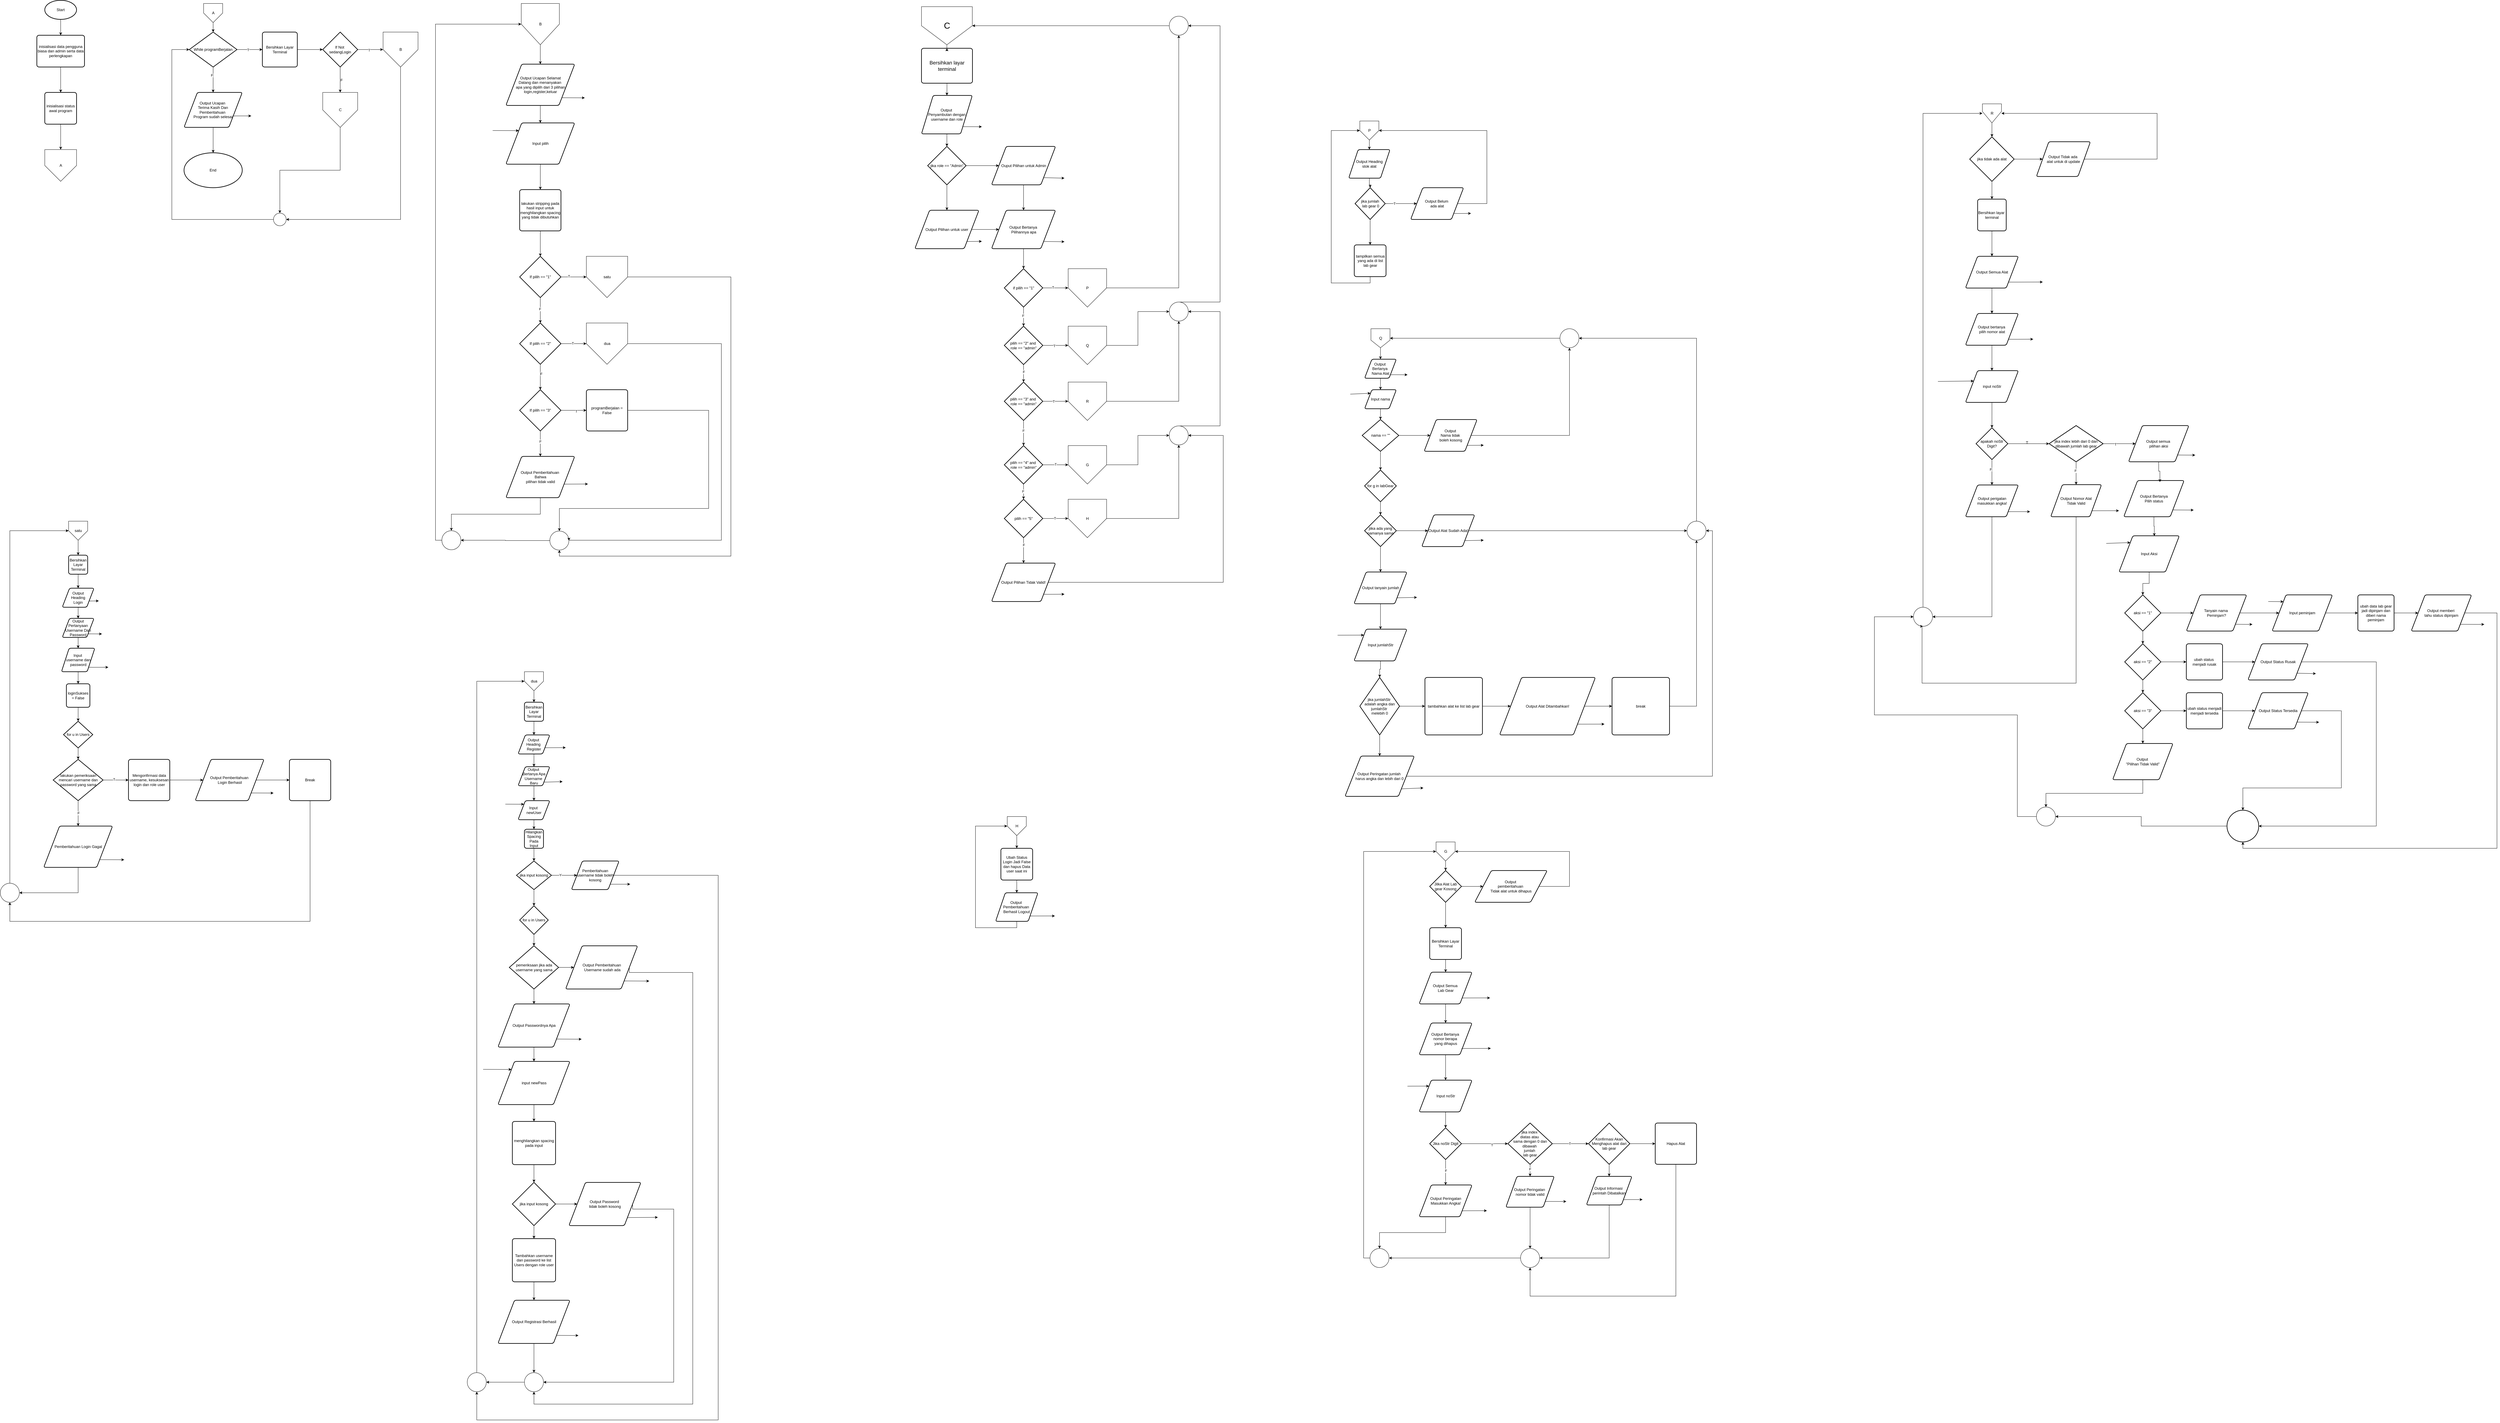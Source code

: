 <mxfile version="28.2.5">
  <diagram name="Page-1" id="k8nUPPUNSCSoHeEq_xVf">
    <mxGraphModel dx="2977" dy="1789" grid="1" gridSize="10" guides="1" tooltips="1" connect="1" arrows="1" fold="1" page="1" pageScale="1" pageWidth="850" pageHeight="1100" math="0" shadow="0">
      <root>
        <mxCell id="0" />
        <mxCell id="1" parent="0" />
        <mxCell id="yB53DeTC5rhiAgNnbIRb-1" value="Start" style="strokeWidth=2;html=1;shape=mxgraph.flowchart.start_1;whiteSpace=wrap;" parent="1" vertex="1">
          <mxGeometry x="350" y="110" width="100" height="60" as="geometry" />
        </mxCell>
        <mxCell id="yB53DeTC5rhiAgNnbIRb-2" value="inisialisasi data pengguna biasa dan admin serta data perlengkapan" style="rounded=1;whiteSpace=wrap;html=1;absoluteArcSize=1;arcSize=14;strokeWidth=2;" parent="1" vertex="1">
          <mxGeometry x="325" y="220" width="150" height="100" as="geometry" />
        </mxCell>
        <mxCell id="yB53DeTC5rhiAgNnbIRb-3" value="" style="edgeStyle=orthogonalEdgeStyle;rounded=0;orthogonalLoop=1;jettySize=auto;html=1;" parent="1" source="yB53DeTC5rhiAgNnbIRb-1" target="yB53DeTC5rhiAgNnbIRb-2" edge="1">
          <mxGeometry relative="1" as="geometry" />
        </mxCell>
        <mxCell id="yB53DeTC5rhiAgNnbIRb-4" value="inisialisasi status awal program" style="rounded=1;whiteSpace=wrap;html=1;absoluteArcSize=1;arcSize=14;strokeWidth=2;" parent="1" vertex="1">
          <mxGeometry x="350" y="400" width="100" height="100" as="geometry" />
        </mxCell>
        <mxCell id="yB53DeTC5rhiAgNnbIRb-5" value="" style="edgeStyle=orthogonalEdgeStyle;rounded=0;orthogonalLoop=1;jettySize=auto;html=1;" parent="1" source="yB53DeTC5rhiAgNnbIRb-2" target="yB53DeTC5rhiAgNnbIRb-4" edge="1">
          <mxGeometry relative="1" as="geometry" />
        </mxCell>
        <mxCell id="yB53DeTC5rhiAgNnbIRb-6" value="A" style="verticalLabelPosition=middle;verticalAlign=middle;html=1;shape=offPageConnector;rounded=0;size=0.5;labelPosition=center;align=center;" parent="1" vertex="1">
          <mxGeometry x="350" y="580" width="100" height="100" as="geometry" />
        </mxCell>
        <mxCell id="yB53DeTC5rhiAgNnbIRb-7" value="" style="edgeStyle=orthogonalEdgeStyle;rounded=0;orthogonalLoop=1;jettySize=auto;html=1;" parent="1" source="yB53DeTC5rhiAgNnbIRb-4" target="yB53DeTC5rhiAgNnbIRb-6" edge="1">
          <mxGeometry relative="1" as="geometry" />
        </mxCell>
        <mxCell id="yB53DeTC5rhiAgNnbIRb-8" value="A" style="verticalLabelPosition=middle;verticalAlign=middle;html=1;shape=offPageConnector;rounded=0;size=0.5;labelPosition=center;align=center;" parent="1" vertex="1">
          <mxGeometry x="850" y="120" width="60" height="60" as="geometry" />
        </mxCell>
        <mxCell id="yB53DeTC5rhiAgNnbIRb-9" value="While programBerjalan" style="strokeWidth=2;html=1;shape=mxgraph.flowchart.decision;whiteSpace=wrap;" parent="1" vertex="1">
          <mxGeometry x="805" y="210" width="150" height="110" as="geometry" />
        </mxCell>
        <mxCell id="yB53DeTC5rhiAgNnbIRb-10" value="" style="edgeStyle=orthogonalEdgeStyle;rounded=0;orthogonalLoop=1;jettySize=auto;html=1;" parent="1" source="yB53DeTC5rhiAgNnbIRb-8" target="yB53DeTC5rhiAgNnbIRb-9" edge="1">
          <mxGeometry relative="1" as="geometry" />
        </mxCell>
        <mxCell id="yB53DeTC5rhiAgNnbIRb-11" value="Output Ucapan&amp;nbsp;&lt;div&gt;Terima Kasih Dan Pemberitahua&lt;span style=&quot;background-color: transparent; color: light-dark(rgb(0, 0, 0), rgb(255, 255, 255));&quot;&gt;n&amp;nbsp;&lt;/span&gt;&lt;div&gt;&lt;span style=&quot;background-color: transparent; color: light-dark(rgb(0, 0, 0), rgb(255, 255, 255));&quot;&gt;Program sudah selesai&lt;/span&gt;&lt;/div&gt;&lt;/div&gt;" style="shape=parallelogram;html=1;strokeWidth=2;perimeter=parallelogramPerimeter;whiteSpace=wrap;rounded=1;arcSize=12;size=0.23;" parent="1" vertex="1">
          <mxGeometry x="788.333" y="400" width="183.333" height="110" as="geometry" />
        </mxCell>
        <mxCell id="yB53DeTC5rhiAgNnbIRb-12" value="" style="edgeStyle=orthogonalEdgeStyle;rounded=0;orthogonalLoop=1;jettySize=auto;html=1;" parent="1" source="yB53DeTC5rhiAgNnbIRb-9" target="yB53DeTC5rhiAgNnbIRb-11" edge="1">
          <mxGeometry relative="1" as="geometry" />
        </mxCell>
        <mxCell id="yB53DeTC5rhiAgNnbIRb-14" value="F" style="edgeLabel;html=1;align=center;verticalAlign=middle;resizable=0;points=[];" parent="yB53DeTC5rhiAgNnbIRb-12" vertex="1" connectable="0">
          <mxGeometry x="-0.36" y="-4" relative="1" as="geometry">
            <mxPoint as="offset" />
          </mxGeometry>
        </mxCell>
        <mxCell id="yB53DeTC5rhiAgNnbIRb-13" value="" style="endArrow=classic;html=1;rounded=0;exitX=1;exitY=0.75;exitDx=0;exitDy=0;" parent="1" source="yB53DeTC5rhiAgNnbIRb-11" edge="1">
          <mxGeometry width="50" height="50" relative="1" as="geometry">
            <mxPoint x="1040" y="490" as="sourcePoint" />
            <mxPoint x="1000" y="474" as="targetPoint" />
          </mxGeometry>
        </mxCell>
        <mxCell id="yB53DeTC5rhiAgNnbIRb-15" value="End" style="strokeWidth=2;html=1;shape=mxgraph.flowchart.start_1;whiteSpace=wrap;" parent="1" vertex="1">
          <mxGeometry x="788.333" y="590" width="183.333" height="110" as="geometry" />
        </mxCell>
        <mxCell id="yB53DeTC5rhiAgNnbIRb-16" value="" style="edgeStyle=orthogonalEdgeStyle;rounded=0;orthogonalLoop=1;jettySize=auto;html=1;" parent="1" source="yB53DeTC5rhiAgNnbIRb-11" target="yB53DeTC5rhiAgNnbIRb-15" edge="1">
          <mxGeometry relative="1" as="geometry" />
        </mxCell>
        <mxCell id="yB53DeTC5rhiAgNnbIRb-17" value="Bersihkan Layar Terminal" style="rounded=1;whiteSpace=wrap;html=1;absoluteArcSize=1;arcSize=14;strokeWidth=2;" parent="1" vertex="1">
          <mxGeometry x="1035" y="210" width="110.0" height="110" as="geometry" />
        </mxCell>
        <mxCell id="yB53DeTC5rhiAgNnbIRb-18" value="" style="edgeStyle=orthogonalEdgeStyle;rounded=0;orthogonalLoop=1;jettySize=auto;html=1;" parent="1" source="yB53DeTC5rhiAgNnbIRb-9" target="yB53DeTC5rhiAgNnbIRb-17" edge="1">
          <mxGeometry relative="1" as="geometry" />
        </mxCell>
        <mxCell id="yB53DeTC5rhiAgNnbIRb-20" value="T" style="edgeLabel;html=1;align=center;verticalAlign=middle;resizable=0;points=[];" parent="yB53DeTC5rhiAgNnbIRb-18" vertex="1" connectable="0">
          <mxGeometry x="-0.135" y="-1" relative="1" as="geometry">
            <mxPoint as="offset" />
          </mxGeometry>
        </mxCell>
        <mxCell id="yB53DeTC5rhiAgNnbIRb-22" value="If Not&amp;nbsp;&lt;div&gt;sedangLogin&lt;/div&gt;" style="strokeWidth=2;html=1;shape=mxgraph.flowchart.decision;whiteSpace=wrap;" parent="1" vertex="1">
          <mxGeometry x="1225" y="210" width="110.0" height="110" as="geometry" />
        </mxCell>
        <mxCell id="yB53DeTC5rhiAgNnbIRb-23" value="" style="edgeStyle=orthogonalEdgeStyle;rounded=0;orthogonalLoop=1;jettySize=auto;html=1;" parent="1" source="yB53DeTC5rhiAgNnbIRb-17" target="yB53DeTC5rhiAgNnbIRb-22" edge="1">
          <mxGeometry relative="1" as="geometry" />
        </mxCell>
        <mxCell id="yB53DeTC5rhiAgNnbIRb-24" value="B" style="verticalLabelPosition=middle;verticalAlign=middle;html=1;shape=offPageConnector;rounded=0;size=0.5;labelPosition=center;align=center;" parent="1" vertex="1">
          <mxGeometry x="1415" y="210" width="110" height="110" as="geometry" />
        </mxCell>
        <mxCell id="yB53DeTC5rhiAgNnbIRb-25" value="" style="edgeStyle=orthogonalEdgeStyle;rounded=0;orthogonalLoop=1;jettySize=auto;html=1;" parent="1" source="yB53DeTC5rhiAgNnbIRb-22" target="yB53DeTC5rhiAgNnbIRb-24" edge="1">
          <mxGeometry relative="1" as="geometry" />
        </mxCell>
        <mxCell id="yB53DeTC5rhiAgNnbIRb-171" value="T" style="edgeLabel;html=1;align=center;verticalAlign=middle;resizable=0;points=[];" parent="yB53DeTC5rhiAgNnbIRb-25" vertex="1" connectable="0">
          <mxGeometry x="-0.108" y="-2" relative="1" as="geometry">
            <mxPoint as="offset" />
          </mxGeometry>
        </mxCell>
        <mxCell id="yB53DeTC5rhiAgNnbIRb-26" value="C" style="verticalLabelPosition=middle;verticalAlign=middle;html=1;shape=offPageConnector;rounded=0;size=0.5;labelPosition=center;align=center;" parent="1" vertex="1">
          <mxGeometry x="1225" y="400" width="110" height="110" as="geometry" />
        </mxCell>
        <mxCell id="yB53DeTC5rhiAgNnbIRb-27" value="" style="edgeStyle=orthogonalEdgeStyle;rounded=0;orthogonalLoop=1;jettySize=auto;html=1;" parent="1" source="yB53DeTC5rhiAgNnbIRb-22" target="yB53DeTC5rhiAgNnbIRb-26" edge="1">
          <mxGeometry relative="1" as="geometry" />
        </mxCell>
        <mxCell id="yB53DeTC5rhiAgNnbIRb-172" value="F" style="edgeLabel;html=1;align=center;verticalAlign=middle;resizable=0;points=[];" parent="yB53DeTC5rhiAgNnbIRb-27" vertex="1" connectable="0">
          <mxGeometry x="0.029" y="4" relative="1" as="geometry">
            <mxPoint as="offset" />
          </mxGeometry>
        </mxCell>
        <mxCell id="yB53DeTC5rhiAgNnbIRb-28" value="" style="verticalLabelPosition=bottom;verticalAlign=top;html=1;shape=mxgraph.flowchart.on-page_reference;" parent="1" vertex="1">
          <mxGeometry x="1070" y="780" width="40" height="40" as="geometry" />
        </mxCell>
        <mxCell id="yB53DeTC5rhiAgNnbIRb-30" style="edgeStyle=orthogonalEdgeStyle;rounded=0;orthogonalLoop=1;jettySize=auto;html=1;exitX=0.5;exitY=1;exitDx=0;exitDy=0;entryX=0.5;entryY=0;entryDx=0;entryDy=0;entryPerimeter=0;" parent="1" source="yB53DeTC5rhiAgNnbIRb-26" target="yB53DeTC5rhiAgNnbIRb-28" edge="1">
          <mxGeometry relative="1" as="geometry" />
        </mxCell>
        <mxCell id="yB53DeTC5rhiAgNnbIRb-31" style="edgeStyle=orthogonalEdgeStyle;rounded=0;orthogonalLoop=1;jettySize=auto;html=1;exitX=0.5;exitY=1;exitDx=0;exitDy=0;entryX=1;entryY=0.5;entryDx=0;entryDy=0;entryPerimeter=0;" parent="1" source="yB53DeTC5rhiAgNnbIRb-24" target="yB53DeTC5rhiAgNnbIRb-28" edge="1">
          <mxGeometry relative="1" as="geometry" />
        </mxCell>
        <mxCell id="yB53DeTC5rhiAgNnbIRb-32" style="edgeStyle=orthogonalEdgeStyle;rounded=0;orthogonalLoop=1;jettySize=auto;html=1;exitX=0;exitY=0.5;exitDx=0;exitDy=0;exitPerimeter=0;entryX=0;entryY=0.5;entryDx=0;entryDy=0;entryPerimeter=0;" parent="1" source="yB53DeTC5rhiAgNnbIRb-28" target="yB53DeTC5rhiAgNnbIRb-9" edge="1">
          <mxGeometry relative="1" as="geometry">
            <Array as="points">
              <mxPoint x="750" y="800" />
              <mxPoint x="750" y="265" />
            </Array>
          </mxGeometry>
        </mxCell>
        <mxCell id="yB53DeTC5rhiAgNnbIRb-33" value="B" style="verticalLabelPosition=middle;verticalAlign=middle;html=1;shape=offPageConnector;rounded=0;size=0.5;labelPosition=center;align=center;" parent="1" vertex="1">
          <mxGeometry x="1850" y="120" width="120" height="130" as="geometry" />
        </mxCell>
        <mxCell id="yB53DeTC5rhiAgNnbIRb-34" value="Output Ucapan Selamat&lt;div&gt;Datang dan menanyakan&amp;nbsp;&lt;/div&gt;&lt;div&gt;apa yang dipilih dari 3 pilihan login,register,keluar&lt;/div&gt;" style="shape=parallelogram;html=1;strokeWidth=2;perimeter=parallelogramPerimeter;whiteSpace=wrap;rounded=1;arcSize=12;size=0.23;" parent="1" vertex="1">
          <mxGeometry x="1801.667" y="311" width="216.667" height="130" as="geometry" />
        </mxCell>
        <mxCell id="yB53DeTC5rhiAgNnbIRb-35" value="" style="edgeStyle=orthogonalEdgeStyle;rounded=0;orthogonalLoop=1;jettySize=auto;html=1;" parent="1" source="yB53DeTC5rhiAgNnbIRb-33" target="yB53DeTC5rhiAgNnbIRb-34" edge="1">
          <mxGeometry relative="1" as="geometry" />
        </mxCell>
        <mxCell id="yB53DeTC5rhiAgNnbIRb-36" value="" style="endArrow=classic;html=1;rounded=0;exitX=1;exitY=1;exitDx=0;exitDy=0;" parent="1" source="yB53DeTC5rhiAgNnbIRb-34" edge="1">
          <mxGeometry width="50" height="50" relative="1" as="geometry">
            <mxPoint x="2050" y="441" as="sourcePoint" />
            <mxPoint x="2050" y="417" as="targetPoint" />
          </mxGeometry>
        </mxCell>
        <mxCell id="yB53DeTC5rhiAgNnbIRb-37" value="Input pilih" style="shape=parallelogram;html=1;strokeWidth=2;perimeter=parallelogramPerimeter;whiteSpace=wrap;rounded=1;arcSize=12;size=0.23;" parent="1" vertex="1">
          <mxGeometry x="1801.667" y="496" width="216.667" height="130" as="geometry" />
        </mxCell>
        <mxCell id="yB53DeTC5rhiAgNnbIRb-38" value="" style="edgeStyle=orthogonalEdgeStyle;rounded=0;orthogonalLoop=1;jettySize=auto;html=1;" parent="1" source="yB53DeTC5rhiAgNnbIRb-34" target="yB53DeTC5rhiAgNnbIRb-37" edge="1">
          <mxGeometry relative="1" as="geometry" />
        </mxCell>
        <mxCell id="yB53DeTC5rhiAgNnbIRb-39" value="" style="endArrow=classic;html=1;rounded=0;entryX=0;entryY=0;entryDx=0;entryDy=0;" parent="1" target="yB53DeTC5rhiAgNnbIRb-37" edge="1">
          <mxGeometry width="50" height="50" relative="1" as="geometry">
            <mxPoint x="1760" y="520" as="sourcePoint" />
            <mxPoint x="1780" y="576" as="targetPoint" />
          </mxGeometry>
        </mxCell>
        <mxCell id="yB53DeTC5rhiAgNnbIRb-40" value="lakukan stripping pada hasil input untuk menghilangkan spacing yang tidak dibutuhkan" style="rounded=1;whiteSpace=wrap;html=1;absoluteArcSize=1;arcSize=14;strokeWidth=2;" parent="1" vertex="1">
          <mxGeometry x="1845" y="706" width="130" height="130" as="geometry" />
        </mxCell>
        <mxCell id="yB53DeTC5rhiAgNnbIRb-41" value="" style="edgeStyle=orthogonalEdgeStyle;rounded=0;orthogonalLoop=1;jettySize=auto;html=1;" parent="1" source="yB53DeTC5rhiAgNnbIRb-37" target="yB53DeTC5rhiAgNnbIRb-40" edge="1">
          <mxGeometry relative="1" as="geometry" />
        </mxCell>
        <mxCell id="yB53DeTC5rhiAgNnbIRb-42" value="If pilih == &quot;1&quot;" style="strokeWidth=2;html=1;shape=mxgraph.flowchart.decision;whiteSpace=wrap;" parent="1" vertex="1">
          <mxGeometry x="1845" y="916" width="130" height="130" as="geometry" />
        </mxCell>
        <mxCell id="yB53DeTC5rhiAgNnbIRb-43" value="" style="edgeStyle=orthogonalEdgeStyle;rounded=0;orthogonalLoop=1;jettySize=auto;html=1;" parent="1" source="yB53DeTC5rhiAgNnbIRb-40" target="yB53DeTC5rhiAgNnbIRb-42" edge="1">
          <mxGeometry relative="1" as="geometry" />
        </mxCell>
        <mxCell id="yB53DeTC5rhiAgNnbIRb-48" value="If pilih == &quot;2&quot;" style="strokeWidth=2;html=1;shape=mxgraph.flowchart.decision;whiteSpace=wrap;" parent="1" vertex="1">
          <mxGeometry x="1845" y="1126" width="130" height="130" as="geometry" />
        </mxCell>
        <mxCell id="yB53DeTC5rhiAgNnbIRb-49" value="" style="edgeStyle=orthogonalEdgeStyle;rounded=0;orthogonalLoop=1;jettySize=auto;html=1;" parent="1" source="yB53DeTC5rhiAgNnbIRb-42" target="yB53DeTC5rhiAgNnbIRb-48" edge="1">
          <mxGeometry relative="1" as="geometry" />
        </mxCell>
        <mxCell id="yB53DeTC5rhiAgNnbIRb-50" value="F" style="edgeLabel;html=1;align=center;verticalAlign=middle;resizable=0;points=[];" parent="yB53DeTC5rhiAgNnbIRb-49" vertex="1" connectable="0">
          <mxGeometry x="-0.096" y="-1" relative="1" as="geometry">
            <mxPoint as="offset" />
          </mxGeometry>
        </mxCell>
        <mxCell id="yB53DeTC5rhiAgNnbIRb-51" value="If pilih == &quot;3&quot;" style="strokeWidth=2;html=1;shape=mxgraph.flowchart.decision;whiteSpace=wrap;" parent="1" vertex="1">
          <mxGeometry x="1845" y="1336" width="130" height="130" as="geometry" />
        </mxCell>
        <mxCell id="yB53DeTC5rhiAgNnbIRb-52" value="" style="edgeStyle=orthogonalEdgeStyle;rounded=0;orthogonalLoop=1;jettySize=auto;html=1;" parent="1" source="yB53DeTC5rhiAgNnbIRb-48" target="yB53DeTC5rhiAgNnbIRb-51" edge="1">
          <mxGeometry relative="1" as="geometry" />
        </mxCell>
        <mxCell id="yB53DeTC5rhiAgNnbIRb-194" value="F" style="edgeLabel;html=1;align=center;verticalAlign=middle;resizable=0;points=[];" parent="yB53DeTC5rhiAgNnbIRb-52" vertex="1" connectable="0">
          <mxGeometry x="-0.256" y="3" relative="1" as="geometry">
            <mxPoint as="offset" />
          </mxGeometry>
        </mxCell>
        <mxCell id="yB53DeTC5rhiAgNnbIRb-53" value="Output Pemberitahuan&amp;nbsp;&lt;div&gt;Bahwa&lt;div&gt;pilihan tidak valid&lt;/div&gt;&lt;/div&gt;" style="shape=parallelogram;html=1;strokeWidth=2;perimeter=parallelogramPerimeter;whiteSpace=wrap;rounded=1;arcSize=12;size=0.23;" parent="1" vertex="1">
          <mxGeometry x="1801.667" y="1546" width="216.667" height="130" as="geometry" />
        </mxCell>
        <mxCell id="yB53DeTC5rhiAgNnbIRb-54" value="" style="edgeStyle=orthogonalEdgeStyle;rounded=0;orthogonalLoop=1;jettySize=auto;html=1;" parent="1" source="yB53DeTC5rhiAgNnbIRb-51" target="yB53DeTC5rhiAgNnbIRb-53" edge="1">
          <mxGeometry relative="1" as="geometry" />
        </mxCell>
        <mxCell id="yB53DeTC5rhiAgNnbIRb-195" value="F" style="edgeLabel;html=1;align=center;verticalAlign=middle;resizable=0;points=[];" parent="yB53DeTC5rhiAgNnbIRb-54" vertex="1" connectable="0">
          <mxGeometry x="-0.172" relative="1" as="geometry">
            <mxPoint as="offset" />
          </mxGeometry>
        </mxCell>
        <mxCell id="yB53DeTC5rhiAgNnbIRb-55" value="" style="endArrow=classic;html=1;rounded=0;exitX=1;exitY=0.75;exitDx=0;exitDy=0;" parent="1" source="yB53DeTC5rhiAgNnbIRb-53" edge="1">
          <mxGeometry width="50" height="50" relative="1" as="geometry">
            <mxPoint x="2090" y="1710" as="sourcePoint" />
            <mxPoint x="2060" y="1633" as="targetPoint" />
          </mxGeometry>
        </mxCell>
        <mxCell id="yB53DeTC5rhiAgNnbIRb-56" value="programBerjalan = False" style="rounded=1;whiteSpace=wrap;html=1;absoluteArcSize=1;arcSize=14;strokeWidth=2;" parent="1" vertex="1">
          <mxGeometry x="2055" y="1336" width="130" height="130" as="geometry" />
        </mxCell>
        <mxCell id="yB53DeTC5rhiAgNnbIRb-57" value="" style="edgeStyle=orthogonalEdgeStyle;rounded=0;orthogonalLoop=1;jettySize=auto;html=1;" parent="1" source="yB53DeTC5rhiAgNnbIRb-51" target="yB53DeTC5rhiAgNnbIRb-56" edge="1">
          <mxGeometry relative="1" as="geometry" />
        </mxCell>
        <mxCell id="yB53DeTC5rhiAgNnbIRb-198" value="T" style="edgeLabel;html=1;align=center;verticalAlign=middle;resizable=0;points=[];" parent="yB53DeTC5rhiAgNnbIRb-57" vertex="1" connectable="0">
          <mxGeometry x="0.197" y="-3" relative="1" as="geometry">
            <mxPoint as="offset" />
          </mxGeometry>
        </mxCell>
        <mxCell id="yB53DeTC5rhiAgNnbIRb-58" value="satu" style="verticalLabelPosition=middle;verticalAlign=middle;html=1;shape=offPageConnector;rounded=0;size=0.5;labelPosition=center;align=center;" parent="1" vertex="1">
          <mxGeometry x="2055" y="916" width="130" height="130" as="geometry" />
        </mxCell>
        <mxCell id="yB53DeTC5rhiAgNnbIRb-59" value="" style="edgeStyle=orthogonalEdgeStyle;rounded=0;orthogonalLoop=1;jettySize=auto;html=1;" parent="1" source="yB53DeTC5rhiAgNnbIRb-42" target="yB53DeTC5rhiAgNnbIRb-58" edge="1">
          <mxGeometry relative="1" as="geometry" />
        </mxCell>
        <mxCell id="yB53DeTC5rhiAgNnbIRb-196" value="T" style="edgeLabel;html=1;align=center;verticalAlign=middle;resizable=0;points=[];" parent="yB53DeTC5rhiAgNnbIRb-59" vertex="1" connectable="0">
          <mxGeometry x="-0.386" y="2" relative="1" as="geometry">
            <mxPoint as="offset" />
          </mxGeometry>
        </mxCell>
        <mxCell id="yB53DeTC5rhiAgNnbIRb-60" value="dua" style="verticalLabelPosition=middle;verticalAlign=middle;html=1;shape=offPageConnector;rounded=0;size=0.5;labelPosition=center;align=center;" parent="1" vertex="1">
          <mxGeometry x="2055" y="1126" width="130" height="130" as="geometry" />
        </mxCell>
        <mxCell id="yB53DeTC5rhiAgNnbIRb-61" value="" style="edgeStyle=orthogonalEdgeStyle;rounded=0;orthogonalLoop=1;jettySize=auto;html=1;" parent="1" source="yB53DeTC5rhiAgNnbIRb-48" target="yB53DeTC5rhiAgNnbIRb-60" edge="1">
          <mxGeometry relative="1" as="geometry" />
        </mxCell>
        <mxCell id="yB53DeTC5rhiAgNnbIRb-197" value="T" style="edgeLabel;html=1;align=center;verticalAlign=middle;resizable=0;points=[];" parent="yB53DeTC5rhiAgNnbIRb-61" vertex="1" connectable="0">
          <mxGeometry x="-0.081" y="1" relative="1" as="geometry">
            <mxPoint as="offset" />
          </mxGeometry>
        </mxCell>
        <mxCell id="yB53DeTC5rhiAgNnbIRb-70" style="edgeStyle=orthogonalEdgeStyle;rounded=0;orthogonalLoop=1;jettySize=auto;html=1;exitX=0;exitY=0.5;exitDx=0;exitDy=0;exitPerimeter=0;entryX=0;entryY=0.5;entryDx=0;entryDy=0;" parent="1" source="yB53DeTC5rhiAgNnbIRb-62" target="yB53DeTC5rhiAgNnbIRb-33" edge="1">
          <mxGeometry relative="1" as="geometry" />
        </mxCell>
        <mxCell id="yB53DeTC5rhiAgNnbIRb-62" value="" style="verticalLabelPosition=bottom;verticalAlign=top;html=1;shape=mxgraph.flowchart.on-page_reference;" parent="1" vertex="1">
          <mxGeometry x="1600" y="1780" width="60" height="60" as="geometry" />
        </mxCell>
        <mxCell id="yB53DeTC5rhiAgNnbIRb-63" value="" style="verticalLabelPosition=bottom;verticalAlign=top;html=1;shape=mxgraph.flowchart.on-page_reference;" parent="1" vertex="1">
          <mxGeometry x="1940" y="1781" width="60" height="60" as="geometry" />
        </mxCell>
        <mxCell id="yB53DeTC5rhiAgNnbIRb-64" style="edgeStyle=orthogonalEdgeStyle;rounded=0;orthogonalLoop=1;jettySize=auto;html=1;exitX=1;exitY=0.5;exitDx=0;exitDy=0;entryX=0.5;entryY=1;entryDx=0;entryDy=0;entryPerimeter=0;" parent="1" source="yB53DeTC5rhiAgNnbIRb-58" target="yB53DeTC5rhiAgNnbIRb-63" edge="1">
          <mxGeometry relative="1" as="geometry">
            <Array as="points">
              <mxPoint x="2510" y="981" />
              <mxPoint x="2510" y="1860" />
              <mxPoint x="1970" y="1860" />
            </Array>
          </mxGeometry>
        </mxCell>
        <mxCell id="yB53DeTC5rhiAgNnbIRb-65" style="edgeStyle=orthogonalEdgeStyle;rounded=0;orthogonalLoop=1;jettySize=auto;html=1;exitX=1;exitY=0.5;exitDx=0;exitDy=0;entryX=1;entryY=0.5;entryDx=0;entryDy=0;entryPerimeter=0;" parent="1" source="yB53DeTC5rhiAgNnbIRb-60" target="yB53DeTC5rhiAgNnbIRb-63" edge="1">
          <mxGeometry relative="1" as="geometry">
            <Array as="points">
              <mxPoint x="2480" y="1191" />
              <mxPoint x="2480" y="1810" />
            </Array>
          </mxGeometry>
        </mxCell>
        <mxCell id="yB53DeTC5rhiAgNnbIRb-66" style="edgeStyle=orthogonalEdgeStyle;rounded=0;orthogonalLoop=1;jettySize=auto;html=1;exitX=1;exitY=0.5;exitDx=0;exitDy=0;entryX=0.5;entryY=0;entryDx=0;entryDy=0;entryPerimeter=0;" parent="1" source="yB53DeTC5rhiAgNnbIRb-56" target="yB53DeTC5rhiAgNnbIRb-63" edge="1">
          <mxGeometry relative="1" as="geometry">
            <Array as="points">
              <mxPoint x="2440" y="1401" />
              <mxPoint x="2440" y="1710" />
              <mxPoint x="1970" y="1710" />
            </Array>
          </mxGeometry>
        </mxCell>
        <mxCell id="yB53DeTC5rhiAgNnbIRb-68" style="edgeStyle=orthogonalEdgeStyle;rounded=0;orthogonalLoop=1;jettySize=auto;html=1;exitX=0.5;exitY=1;exitDx=0;exitDy=0;entryX=0.5;entryY=0;entryDx=0;entryDy=0;entryPerimeter=0;" parent="1" source="yB53DeTC5rhiAgNnbIRb-53" target="yB53DeTC5rhiAgNnbIRb-62" edge="1">
          <mxGeometry relative="1" as="geometry" />
        </mxCell>
        <mxCell id="yB53DeTC5rhiAgNnbIRb-69" style="edgeStyle=orthogonalEdgeStyle;rounded=0;orthogonalLoop=1;jettySize=auto;html=1;exitX=0;exitY=0.5;exitDx=0;exitDy=0;exitPerimeter=0;entryX=1;entryY=0.5;entryDx=0;entryDy=0;entryPerimeter=0;" parent="1" source="yB53DeTC5rhiAgNnbIRb-63" target="yB53DeTC5rhiAgNnbIRb-62" edge="1">
          <mxGeometry relative="1" as="geometry" />
        </mxCell>
        <mxCell id="yB53DeTC5rhiAgNnbIRb-71" value="satu" style="verticalLabelPosition=middle;verticalAlign=middle;html=1;shape=offPageConnector;rounded=0;size=0.5;labelPosition=center;align=center;" parent="1" vertex="1">
          <mxGeometry x="425" y="1750" width="60" height="60" as="geometry" />
        </mxCell>
        <mxCell id="yB53DeTC5rhiAgNnbIRb-72" value="Bersihkan Layar Terminal" style="rounded=1;whiteSpace=wrap;html=1;absoluteArcSize=1;arcSize=14;strokeWidth=2;" parent="1" vertex="1">
          <mxGeometry x="425" y="1857" width="60" height="60" as="geometry" />
        </mxCell>
        <mxCell id="yB53DeTC5rhiAgNnbIRb-73" value="" style="edgeStyle=orthogonalEdgeStyle;rounded=0;orthogonalLoop=1;jettySize=auto;html=1;" parent="1" source="yB53DeTC5rhiAgNnbIRb-71" target="yB53DeTC5rhiAgNnbIRb-72" edge="1">
          <mxGeometry relative="1" as="geometry" />
        </mxCell>
        <mxCell id="yB53DeTC5rhiAgNnbIRb-74" value="Output&lt;div&gt;Heading&lt;br&gt;Login&lt;/div&gt;" style="shape=parallelogram;html=1;strokeWidth=2;perimeter=parallelogramPerimeter;whiteSpace=wrap;rounded=1;arcSize=12;size=0.23;" parent="1" vertex="1">
          <mxGeometry x="405" y="1961" width="100" height="60" as="geometry" />
        </mxCell>
        <mxCell id="yB53DeTC5rhiAgNnbIRb-75" value="" style="edgeStyle=orthogonalEdgeStyle;rounded=0;orthogonalLoop=1;jettySize=auto;html=1;" parent="1" source="yB53DeTC5rhiAgNnbIRb-72" target="yB53DeTC5rhiAgNnbIRb-74" edge="1">
          <mxGeometry relative="1" as="geometry" />
        </mxCell>
        <mxCell id="yB53DeTC5rhiAgNnbIRb-76" value="" style="endArrow=classic;html=1;rounded=0;exitX=1;exitY=0.75;exitDx=0;exitDy=0;" parent="1" source="yB53DeTC5rhiAgNnbIRb-74" edge="1">
          <mxGeometry width="50" height="50" relative="1" as="geometry">
            <mxPoint x="500" y="2040" as="sourcePoint" />
            <mxPoint x="520" y="2001" as="targetPoint" />
          </mxGeometry>
        </mxCell>
        <mxCell id="yB53DeTC5rhiAgNnbIRb-77" value="Output Pertanyaan Username Dan Password" style="shape=parallelogram;html=1;strokeWidth=2;perimeter=parallelogramPerimeter;whiteSpace=wrap;rounded=1;arcSize=12;size=0.23;" parent="1" vertex="1">
          <mxGeometry x="405" y="2056" width="100" height="60" as="geometry" />
        </mxCell>
        <mxCell id="yB53DeTC5rhiAgNnbIRb-78" value="" style="edgeStyle=orthogonalEdgeStyle;rounded=0;orthogonalLoop=1;jettySize=auto;html=1;" parent="1" source="yB53DeTC5rhiAgNnbIRb-74" target="yB53DeTC5rhiAgNnbIRb-77" edge="1">
          <mxGeometry relative="1" as="geometry" />
        </mxCell>
        <mxCell id="yB53DeTC5rhiAgNnbIRb-79" value="" style="endArrow=classic;html=1;rounded=0;exitX=1;exitY=1;exitDx=0;exitDy=0;" parent="1" source="yB53DeTC5rhiAgNnbIRb-77" edge="1">
          <mxGeometry width="50" height="50" relative="1" as="geometry">
            <mxPoint x="550" y="2118" as="sourcePoint" />
            <mxPoint x="530" y="2105" as="targetPoint" />
          </mxGeometry>
        </mxCell>
        <mxCell id="yB53DeTC5rhiAgNnbIRb-80" value="Input&amp;nbsp;&lt;div&gt;username dan password&lt;/div&gt;" style="shape=parallelogram;html=1;strokeWidth=2;perimeter=parallelogramPerimeter;whiteSpace=wrap;rounded=1;arcSize=12;size=0.23;" parent="1" vertex="1">
          <mxGeometry x="402.5" y="2150" width="105" height="74" as="geometry" />
        </mxCell>
        <mxCell id="yB53DeTC5rhiAgNnbIRb-81" value="" style="edgeStyle=orthogonalEdgeStyle;rounded=0;orthogonalLoop=1;jettySize=auto;html=1;" parent="1" source="yB53DeTC5rhiAgNnbIRb-77" target="yB53DeTC5rhiAgNnbIRb-80" edge="1">
          <mxGeometry relative="1" as="geometry" />
        </mxCell>
        <mxCell id="yB53DeTC5rhiAgNnbIRb-82" value="" style="endArrow=classic;html=1;rounded=0;exitX=1;exitY=1;exitDx=0;exitDy=0;" parent="1" source="yB53DeTC5rhiAgNnbIRb-80" edge="1">
          <mxGeometry width="50" height="50" relative="1" as="geometry">
            <mxPoint x="570" y="2250" as="sourcePoint" />
            <mxPoint x="550" y="2210" as="targetPoint" />
          </mxGeometry>
        </mxCell>
        <mxCell id="yB53DeTC5rhiAgNnbIRb-83" value="loginSukses = False" style="rounded=1;whiteSpace=wrap;html=1;absoluteArcSize=1;arcSize=14;strokeWidth=2;" parent="1" vertex="1">
          <mxGeometry x="418" y="2262" width="74" height="74" as="geometry" />
        </mxCell>
        <mxCell id="yB53DeTC5rhiAgNnbIRb-84" value="" style="edgeStyle=orthogonalEdgeStyle;rounded=0;orthogonalLoop=1;jettySize=auto;html=1;" parent="1" source="yB53DeTC5rhiAgNnbIRb-80" target="yB53DeTC5rhiAgNnbIRb-83" edge="1">
          <mxGeometry relative="1" as="geometry" />
        </mxCell>
        <mxCell id="yB53DeTC5rhiAgNnbIRb-85" value="for u in Users" style="strokeWidth=2;html=1;shape=mxgraph.flowchart.decision;whiteSpace=wrap;" parent="1" vertex="1">
          <mxGeometry x="409" y="2380" width="92" height="84" as="geometry" />
        </mxCell>
        <mxCell id="yB53DeTC5rhiAgNnbIRb-86" value="" style="edgeStyle=orthogonalEdgeStyle;rounded=0;orthogonalLoop=1;jettySize=auto;html=1;" parent="1" source="yB53DeTC5rhiAgNnbIRb-83" target="yB53DeTC5rhiAgNnbIRb-85" edge="1">
          <mxGeometry relative="1" as="geometry" />
        </mxCell>
        <mxCell id="yB53DeTC5rhiAgNnbIRb-89" value="lakukan pemeriksaan mencari username dan password yang sama" style="strokeWidth=2;html=1;shape=mxgraph.flowchart.decision;whiteSpace=wrap;" parent="1" vertex="1">
          <mxGeometry x="376.5" y="2500" width="157" height="130" as="geometry" />
        </mxCell>
        <mxCell id="yB53DeTC5rhiAgNnbIRb-90" value="" style="edgeStyle=orthogonalEdgeStyle;rounded=0;orthogonalLoop=1;jettySize=auto;html=1;" parent="1" source="yB53DeTC5rhiAgNnbIRb-85" target="yB53DeTC5rhiAgNnbIRb-89" edge="1">
          <mxGeometry relative="1" as="geometry" />
        </mxCell>
        <mxCell id="yB53DeTC5rhiAgNnbIRb-91" value="Mengonfirmasi data username, kesuksesan login dan role user" style="rounded=1;whiteSpace=wrap;html=1;absoluteArcSize=1;arcSize=14;strokeWidth=2;" parent="1" vertex="1">
          <mxGeometry x="613.5" y="2500" width="130" height="130" as="geometry" />
        </mxCell>
        <mxCell id="yB53DeTC5rhiAgNnbIRb-92" value="" style="edgeStyle=orthogonalEdgeStyle;rounded=0;orthogonalLoop=1;jettySize=auto;html=1;" parent="1" source="yB53DeTC5rhiAgNnbIRb-89" target="yB53DeTC5rhiAgNnbIRb-91" edge="1">
          <mxGeometry relative="1" as="geometry" />
        </mxCell>
        <mxCell id="yB53DeTC5rhiAgNnbIRb-129" value="T" style="edgeLabel;html=1;align=center;verticalAlign=middle;resizable=0;points=[];" parent="yB53DeTC5rhiAgNnbIRb-92" vertex="1" connectable="0">
          <mxGeometry x="-0.153" y="2" relative="1" as="geometry">
            <mxPoint as="offset" />
          </mxGeometry>
        </mxCell>
        <mxCell id="yB53DeTC5rhiAgNnbIRb-93" value="Output Pemberitahuan&amp;nbsp;&lt;div&gt;Login Berhasil&lt;/div&gt;" style="shape=parallelogram;html=1;strokeWidth=2;perimeter=parallelogramPerimeter;whiteSpace=wrap;rounded=1;arcSize=12;size=0.23;" parent="1" vertex="1">
          <mxGeometry x="823.5" y="2500" width="216.667" height="130" as="geometry" />
        </mxCell>
        <mxCell id="yB53DeTC5rhiAgNnbIRb-94" value="" style="edgeStyle=orthogonalEdgeStyle;rounded=0;orthogonalLoop=1;jettySize=auto;html=1;" parent="1" source="yB53DeTC5rhiAgNnbIRb-91" target="yB53DeTC5rhiAgNnbIRb-93" edge="1">
          <mxGeometry relative="1" as="geometry" />
        </mxCell>
        <mxCell id="yB53DeTC5rhiAgNnbIRb-95" value="" style="endArrow=classic;html=1;rounded=0;exitX=1;exitY=1;exitDx=0;exitDy=0;" parent="1" source="yB53DeTC5rhiAgNnbIRb-93" edge="1">
          <mxGeometry width="50" height="50" relative="1" as="geometry">
            <mxPoint x="1010" y="2620" as="sourcePoint" />
            <mxPoint x="1070" y="2606" as="targetPoint" />
          </mxGeometry>
        </mxCell>
        <mxCell id="yB53DeTC5rhiAgNnbIRb-96" value="Break" style="rounded=1;whiteSpace=wrap;html=1;absoluteArcSize=1;arcSize=14;strokeWidth=2;" parent="1" vertex="1">
          <mxGeometry x="1120.167" y="2500" width="130" height="130" as="geometry" />
        </mxCell>
        <mxCell id="yB53DeTC5rhiAgNnbIRb-97" value="" style="edgeStyle=orthogonalEdgeStyle;rounded=0;orthogonalLoop=1;jettySize=auto;html=1;" parent="1" source="yB53DeTC5rhiAgNnbIRb-93" target="yB53DeTC5rhiAgNnbIRb-96" edge="1">
          <mxGeometry relative="1" as="geometry" />
        </mxCell>
        <mxCell id="yB53DeTC5rhiAgNnbIRb-99" value="Pemberitahuan Login Gagal" style="shape=parallelogram;html=1;strokeWidth=2;perimeter=parallelogramPerimeter;whiteSpace=wrap;rounded=1;arcSize=12;size=0.23;" parent="1" vertex="1">
          <mxGeometry x="346.667" y="2710" width="216.667" height="130" as="geometry" />
        </mxCell>
        <mxCell id="yB53DeTC5rhiAgNnbIRb-100" value="" style="edgeStyle=orthogonalEdgeStyle;rounded=0;orthogonalLoop=1;jettySize=auto;html=1;" parent="1" source="yB53DeTC5rhiAgNnbIRb-89" target="yB53DeTC5rhiAgNnbIRb-99" edge="1">
          <mxGeometry relative="1" as="geometry" />
        </mxCell>
        <mxCell id="yB53DeTC5rhiAgNnbIRb-128" value="F" style="edgeLabel;html=1;align=center;verticalAlign=middle;resizable=0;points=[];" parent="yB53DeTC5rhiAgNnbIRb-100" vertex="1" connectable="0">
          <mxGeometry x="-0.033" y="1" relative="1" as="geometry">
            <mxPoint as="offset" />
          </mxGeometry>
        </mxCell>
        <mxCell id="yB53DeTC5rhiAgNnbIRb-101" value="" style="endArrow=classic;html=1;rounded=0;exitX=1;exitY=1;exitDx=0;exitDy=0;" parent="1" source="yB53DeTC5rhiAgNnbIRb-99" edge="1">
          <mxGeometry width="50" height="50" relative="1" as="geometry">
            <mxPoint x="670" y="2850" as="sourcePoint" />
            <mxPoint x="600" y="2816" as="targetPoint" />
          </mxGeometry>
        </mxCell>
        <mxCell id="yB53DeTC5rhiAgNnbIRb-105" style="edgeStyle=orthogonalEdgeStyle;rounded=0;orthogonalLoop=1;jettySize=auto;html=1;exitX=0.5;exitY=0;exitDx=0;exitDy=0;exitPerimeter=0;entryX=0;entryY=0.5;entryDx=0;entryDy=0;" parent="1" source="yB53DeTC5rhiAgNnbIRb-102" target="yB53DeTC5rhiAgNnbIRb-71" edge="1">
          <mxGeometry relative="1" as="geometry" />
        </mxCell>
        <mxCell id="yB53DeTC5rhiAgNnbIRb-102" value="" style="verticalLabelPosition=bottom;verticalAlign=top;html=1;shape=mxgraph.flowchart.on-page_reference;" parent="1" vertex="1">
          <mxGeometry x="210" y="2890" width="60" height="60" as="geometry" />
        </mxCell>
        <mxCell id="yB53DeTC5rhiAgNnbIRb-103" style="edgeStyle=orthogonalEdgeStyle;rounded=0;orthogonalLoop=1;jettySize=auto;html=1;exitX=0.5;exitY=1;exitDx=0;exitDy=0;entryX=1;entryY=0.5;entryDx=0;entryDy=0;entryPerimeter=0;" parent="1" source="yB53DeTC5rhiAgNnbIRb-99" target="yB53DeTC5rhiAgNnbIRb-102" edge="1">
          <mxGeometry relative="1" as="geometry" />
        </mxCell>
        <mxCell id="yB53DeTC5rhiAgNnbIRb-104" style="edgeStyle=orthogonalEdgeStyle;rounded=0;orthogonalLoop=1;jettySize=auto;html=1;exitX=0.5;exitY=1;exitDx=0;exitDy=0;entryX=0.5;entryY=1;entryDx=0;entryDy=0;entryPerimeter=0;" parent="1" source="yB53DeTC5rhiAgNnbIRb-96" target="yB53DeTC5rhiAgNnbIRb-102" edge="1">
          <mxGeometry relative="1" as="geometry">
            <Array as="points">
              <mxPoint x="1185" y="3010" />
              <mxPoint x="240" y="3010" />
            </Array>
          </mxGeometry>
        </mxCell>
        <mxCell id="yB53DeTC5rhiAgNnbIRb-106" value="dua" style="verticalLabelPosition=middle;verticalAlign=middle;html=1;shape=offPageConnector;rounded=0;size=0.5;labelPosition=center;align=center;" parent="1" vertex="1">
          <mxGeometry x="1860" y="2224" width="60" height="60" as="geometry" />
        </mxCell>
        <mxCell id="yB53DeTC5rhiAgNnbIRb-107" value="Bersihkan Layar Terminal" style="rounded=1;whiteSpace=wrap;html=1;absoluteArcSize=1;arcSize=14;strokeWidth=2;" parent="1" vertex="1">
          <mxGeometry x="1860" y="2320" width="60" height="60" as="geometry" />
        </mxCell>
        <mxCell id="yB53DeTC5rhiAgNnbIRb-108" value="" style="edgeStyle=orthogonalEdgeStyle;rounded=0;orthogonalLoop=1;jettySize=auto;html=1;" parent="1" source="yB53DeTC5rhiAgNnbIRb-106" target="yB53DeTC5rhiAgNnbIRb-107" edge="1">
          <mxGeometry relative="1" as="geometry" />
        </mxCell>
        <mxCell id="yB53DeTC5rhiAgNnbIRb-109" value="Output&amp;nbsp;&lt;div&gt;Heading&amp;nbsp;&lt;/div&gt;&lt;div&gt;Register&lt;/div&gt;" style="shape=parallelogram;html=1;strokeWidth=2;perimeter=parallelogramPerimeter;whiteSpace=wrap;rounded=1;arcSize=12;size=0.23;" parent="1" vertex="1">
          <mxGeometry x="1840" y="2423" width="100" height="60" as="geometry" />
        </mxCell>
        <mxCell id="yB53DeTC5rhiAgNnbIRb-110" value="" style="edgeStyle=orthogonalEdgeStyle;rounded=0;orthogonalLoop=1;jettySize=auto;html=1;" parent="1" source="yB53DeTC5rhiAgNnbIRb-107" target="yB53DeTC5rhiAgNnbIRb-109" edge="1">
          <mxGeometry relative="1" as="geometry" />
        </mxCell>
        <mxCell id="yB53DeTC5rhiAgNnbIRb-111" value="" style="endArrow=classic;html=1;rounded=0;exitX=1;exitY=0.75;exitDx=0;exitDy=0;" parent="1" source="yB53DeTC5rhiAgNnbIRb-109" edge="1">
          <mxGeometry width="50" height="50" relative="1" as="geometry">
            <mxPoint x="2030" y="2513" as="sourcePoint" />
            <mxPoint x="1990" y="2463" as="targetPoint" />
          </mxGeometry>
        </mxCell>
        <mxCell id="yB53DeTC5rhiAgNnbIRb-112" value="Output&amp;nbsp;&lt;div&gt;Bertanya Apa Username&amp;nbsp;&lt;/div&gt;&lt;div&gt;Baru&lt;/div&gt;" style="shape=parallelogram;html=1;strokeWidth=2;perimeter=parallelogramPerimeter;whiteSpace=wrap;rounded=1;arcSize=12;size=0.23;" parent="1" vertex="1">
          <mxGeometry x="1840" y="2523" width="100" height="60" as="geometry" />
        </mxCell>
        <mxCell id="yB53DeTC5rhiAgNnbIRb-113" value="" style="edgeStyle=orthogonalEdgeStyle;rounded=0;orthogonalLoop=1;jettySize=auto;html=1;" parent="1" source="yB53DeTC5rhiAgNnbIRb-109" target="yB53DeTC5rhiAgNnbIRb-112" edge="1">
          <mxGeometry relative="1" as="geometry" />
        </mxCell>
        <mxCell id="yB53DeTC5rhiAgNnbIRb-114" value="" style="endArrow=classic;html=1;rounded=0;exitX=1;exitY=1;exitDx=0;exitDy=0;" parent="1" source="yB53DeTC5rhiAgNnbIRb-112" edge="1">
          <mxGeometry width="50" height="50" relative="1" as="geometry">
            <mxPoint x="2030" y="2570" as="sourcePoint" />
            <mxPoint x="1980" y="2570" as="targetPoint" />
          </mxGeometry>
        </mxCell>
        <mxCell id="yB53DeTC5rhiAgNnbIRb-115" value="Input&amp;nbsp;&lt;div&gt;newUser&lt;/div&gt;" style="shape=parallelogram;html=1;strokeWidth=2;perimeter=parallelogramPerimeter;whiteSpace=wrap;rounded=1;arcSize=12;size=0.23;" parent="1" vertex="1">
          <mxGeometry x="1840" y="2630" width="100" height="60" as="geometry" />
        </mxCell>
        <mxCell id="yB53DeTC5rhiAgNnbIRb-116" value="" style="edgeStyle=orthogonalEdgeStyle;rounded=0;orthogonalLoop=1;jettySize=auto;html=1;" parent="1" source="yB53DeTC5rhiAgNnbIRb-112" target="yB53DeTC5rhiAgNnbIRb-115" edge="1">
          <mxGeometry relative="1" as="geometry" />
        </mxCell>
        <mxCell id="yB53DeTC5rhiAgNnbIRb-117" value="" style="endArrow=classic;html=1;rounded=0;entryX=0;entryY=0;entryDx=0;entryDy=0;" parent="1" target="yB53DeTC5rhiAgNnbIRb-115" edge="1">
          <mxGeometry width="50" height="50" relative="1" as="geometry">
            <mxPoint x="1800" y="2641" as="sourcePoint" />
            <mxPoint x="1800" y="2630" as="targetPoint" />
          </mxGeometry>
        </mxCell>
        <mxCell id="yB53DeTC5rhiAgNnbIRb-119" value="Hilangkan Spacing Pada Input" style="rounded=1;whiteSpace=wrap;html=1;absoluteArcSize=1;arcSize=14;strokeWidth=2;" parent="1" vertex="1">
          <mxGeometry x="1860" y="2720" width="60" height="60" as="geometry" />
        </mxCell>
        <mxCell id="yB53DeTC5rhiAgNnbIRb-120" value="" style="edgeStyle=orthogonalEdgeStyle;rounded=0;orthogonalLoop=1;jettySize=auto;html=1;" parent="1" source="yB53DeTC5rhiAgNnbIRb-115" target="yB53DeTC5rhiAgNnbIRb-119" edge="1">
          <mxGeometry relative="1" as="geometry" />
        </mxCell>
        <mxCell id="yB53DeTC5rhiAgNnbIRb-123" value="jika input kosong" style="strokeWidth=2;html=1;shape=mxgraph.flowchart.decision;whiteSpace=wrap;" parent="1" vertex="1">
          <mxGeometry x="1835" y="2820" width="110" height="90" as="geometry" />
        </mxCell>
        <mxCell id="yB53DeTC5rhiAgNnbIRb-124" value="" style="edgeStyle=orthogonalEdgeStyle;rounded=0;orthogonalLoop=1;jettySize=auto;html=1;" parent="1" source="yB53DeTC5rhiAgNnbIRb-119" target="yB53DeTC5rhiAgNnbIRb-123" edge="1">
          <mxGeometry relative="1" as="geometry" />
        </mxCell>
        <mxCell id="yB53DeTC5rhiAgNnbIRb-125" value="Pemberitahuan&lt;div&gt;username tidak boleh kosong&lt;/div&gt;" style="shape=parallelogram;html=1;strokeWidth=2;perimeter=parallelogramPerimeter;whiteSpace=wrap;rounded=1;arcSize=12;size=0.23;" parent="1" vertex="1">
          <mxGeometry x="2008" y="2820" width="150" height="90" as="geometry" />
        </mxCell>
        <mxCell id="yB53DeTC5rhiAgNnbIRb-126" value="" style="edgeStyle=orthogonalEdgeStyle;rounded=0;orthogonalLoop=1;jettySize=auto;html=1;" parent="1" source="yB53DeTC5rhiAgNnbIRb-123" target="yB53DeTC5rhiAgNnbIRb-125" edge="1">
          <mxGeometry relative="1" as="geometry" />
        </mxCell>
        <mxCell id="yB53DeTC5rhiAgNnbIRb-127" value="Y" style="edgeLabel;html=1;align=center;verticalAlign=middle;resizable=0;points=[];" parent="yB53DeTC5rhiAgNnbIRb-126" vertex="1" connectable="0">
          <mxGeometry x="-0.32" y="1" relative="1" as="geometry">
            <mxPoint as="offset" />
          </mxGeometry>
        </mxCell>
        <mxCell id="yB53DeTC5rhiAgNnbIRb-130" value="" style="endArrow=classic;html=1;rounded=0;exitX=1;exitY=1;exitDx=0;exitDy=0;" parent="1" source="yB53DeTC5rhiAgNnbIRb-125" edge="1">
          <mxGeometry width="50" height="50" relative="1" as="geometry">
            <mxPoint x="2173" y="2910" as="sourcePoint" />
            <mxPoint x="2193" y="2893" as="targetPoint" />
          </mxGeometry>
        </mxCell>
        <mxCell id="yB53DeTC5rhiAgNnbIRb-134" value="for u in Users" style="strokeWidth=2;html=1;shape=mxgraph.flowchart.decision;whiteSpace=wrap;" parent="1" vertex="1">
          <mxGeometry x="1845" y="2961" width="90" height="90" as="geometry" />
        </mxCell>
        <mxCell id="yB53DeTC5rhiAgNnbIRb-135" value="" style="edgeStyle=orthogonalEdgeStyle;rounded=0;orthogonalLoop=1;jettySize=auto;html=1;exitX=0.5;exitY=1;exitDx=0;exitDy=0;exitPerimeter=0;" parent="1" source="yB53DeTC5rhiAgNnbIRb-123" target="yB53DeTC5rhiAgNnbIRb-134" edge="1">
          <mxGeometry relative="1" as="geometry">
            <mxPoint x="1890" y="3050" as="sourcePoint" />
          </mxGeometry>
        </mxCell>
        <mxCell id="yB53DeTC5rhiAgNnbIRb-136" value="pemeriksaan jika ada username yang sama" style="strokeWidth=2;html=1;shape=mxgraph.flowchart.decision;whiteSpace=wrap;" parent="1" vertex="1">
          <mxGeometry x="1812.5" y="3087" width="155" height="136" as="geometry" />
        </mxCell>
        <mxCell id="yB53DeTC5rhiAgNnbIRb-137" value="" style="edgeStyle=orthogonalEdgeStyle;rounded=0;orthogonalLoop=1;jettySize=auto;html=1;" parent="1" source="yB53DeTC5rhiAgNnbIRb-134" target="yB53DeTC5rhiAgNnbIRb-136" edge="1">
          <mxGeometry relative="1" as="geometry" />
        </mxCell>
        <mxCell id="yB53DeTC5rhiAgNnbIRb-138" value="Output Pemberitahuan&lt;div&gt;&amp;nbsp;Username sudah ada&lt;/div&gt;" style="shape=parallelogram;html=1;strokeWidth=2;perimeter=parallelogramPerimeter;whiteSpace=wrap;rounded=1;arcSize=12;size=0.23;" parent="1" vertex="1">
          <mxGeometry x="1989.67" y="3087" width="226.667" height="136" as="geometry" />
        </mxCell>
        <mxCell id="yB53DeTC5rhiAgNnbIRb-139" value="" style="edgeStyle=orthogonalEdgeStyle;rounded=0;orthogonalLoop=1;jettySize=auto;html=1;" parent="1" source="yB53DeTC5rhiAgNnbIRb-136" target="yB53DeTC5rhiAgNnbIRb-138" edge="1">
          <mxGeometry relative="1" as="geometry" />
        </mxCell>
        <mxCell id="yB53DeTC5rhiAgNnbIRb-140" value="Output Passwordnya Apa" style="shape=parallelogram;html=1;strokeWidth=2;perimeter=parallelogramPerimeter;whiteSpace=wrap;rounded=1;arcSize=12;size=0.23;" parent="1" vertex="1">
          <mxGeometry x="1776.667" y="3270" width="226.667" height="136" as="geometry" />
        </mxCell>
        <mxCell id="yB53DeTC5rhiAgNnbIRb-141" value="" style="edgeStyle=orthogonalEdgeStyle;rounded=0;orthogonalLoop=1;jettySize=auto;html=1;" parent="1" source="yB53DeTC5rhiAgNnbIRb-136" target="yB53DeTC5rhiAgNnbIRb-140" edge="1">
          <mxGeometry relative="1" as="geometry" />
        </mxCell>
        <mxCell id="yB53DeTC5rhiAgNnbIRb-142" value="" style="endArrow=classic;html=1;rounded=0;exitX=1;exitY=1;exitDx=0;exitDy=0;" parent="1" source="yB53DeTC5rhiAgNnbIRb-138" edge="1">
          <mxGeometry width="50" height="50" relative="1" as="geometry">
            <mxPoint x="2263" y="3267" as="sourcePoint" />
            <mxPoint x="2253" y="3198" as="targetPoint" />
          </mxGeometry>
        </mxCell>
        <mxCell id="yB53DeTC5rhiAgNnbIRb-143" value="" style="endArrow=classic;html=1;rounded=0;exitX=1;exitY=1;exitDx=0;exitDy=0;" parent="1" source="yB53DeTC5rhiAgNnbIRb-140" edge="1">
          <mxGeometry width="50" height="50" relative="1" as="geometry">
            <mxPoint x="2050" y="3424" as="sourcePoint" />
            <mxPoint x="2040" y="3381" as="targetPoint" />
          </mxGeometry>
        </mxCell>
        <mxCell id="yB53DeTC5rhiAgNnbIRb-144" value="input newPass" style="shape=parallelogram;html=1;strokeWidth=2;perimeter=parallelogramPerimeter;whiteSpace=wrap;rounded=1;arcSize=12;size=0.23;" parent="1" vertex="1">
          <mxGeometry x="1776.667" y="3451" width="226.667" height="136" as="geometry" />
        </mxCell>
        <mxCell id="yB53DeTC5rhiAgNnbIRb-145" value="" style="edgeStyle=orthogonalEdgeStyle;rounded=0;orthogonalLoop=1;jettySize=auto;html=1;" parent="1" source="yB53DeTC5rhiAgNnbIRb-140" target="yB53DeTC5rhiAgNnbIRb-144" edge="1">
          <mxGeometry relative="1" as="geometry" />
        </mxCell>
        <mxCell id="yB53DeTC5rhiAgNnbIRb-146" value="" style="endArrow=classic;html=1;rounded=0;entryX=0;entryY=0;entryDx=0;entryDy=0;" parent="1" target="yB53DeTC5rhiAgNnbIRb-144" edge="1">
          <mxGeometry width="50" height="50" relative="1" as="geometry">
            <mxPoint x="1730" y="3476" as="sourcePoint" />
            <mxPoint x="1740" y="3449" as="targetPoint" />
          </mxGeometry>
        </mxCell>
        <mxCell id="yB53DeTC5rhiAgNnbIRb-147" value="menghilangkan spacing pada input" style="rounded=1;whiteSpace=wrap;html=1;absoluteArcSize=1;arcSize=14;strokeWidth=2;" parent="1" vertex="1">
          <mxGeometry x="1822" y="3640" width="136" height="136" as="geometry" />
        </mxCell>
        <mxCell id="yB53DeTC5rhiAgNnbIRb-148" value="" style="edgeStyle=orthogonalEdgeStyle;rounded=0;orthogonalLoop=1;jettySize=auto;html=1;" parent="1" source="yB53DeTC5rhiAgNnbIRb-144" target="yB53DeTC5rhiAgNnbIRb-147" edge="1">
          <mxGeometry relative="1" as="geometry" />
        </mxCell>
        <mxCell id="yB53DeTC5rhiAgNnbIRb-149" value="jika input kosong" style="strokeWidth=2;html=1;shape=mxgraph.flowchart.decision;whiteSpace=wrap;" parent="1" vertex="1">
          <mxGeometry x="1822" y="3832" width="136" height="136" as="geometry" />
        </mxCell>
        <mxCell id="yB53DeTC5rhiAgNnbIRb-150" value="" style="edgeStyle=orthogonalEdgeStyle;rounded=0;orthogonalLoop=1;jettySize=auto;html=1;" parent="1" source="yB53DeTC5rhiAgNnbIRb-147" target="yB53DeTC5rhiAgNnbIRb-149" edge="1">
          <mxGeometry relative="1" as="geometry" />
        </mxCell>
        <mxCell id="yB53DeTC5rhiAgNnbIRb-151" value="Output Password&amp;nbsp;&lt;div&gt;t&lt;span style=&quot;background-color: transparent; color: light-dark(rgb(0, 0, 0), rgb(255, 255, 255));&quot;&gt;idak boleh kosong&lt;/span&gt;&lt;/div&gt;" style="shape=parallelogram;html=1;strokeWidth=2;perimeter=parallelogramPerimeter;whiteSpace=wrap;rounded=1;arcSize=12;size=0.23;" parent="1" vertex="1">
          <mxGeometry x="2000" y="3832" width="226.667" height="136" as="geometry" />
        </mxCell>
        <mxCell id="yB53DeTC5rhiAgNnbIRb-152" value="" style="edgeStyle=orthogonalEdgeStyle;rounded=0;orthogonalLoop=1;jettySize=auto;html=1;" parent="1" source="yB53DeTC5rhiAgNnbIRb-149" target="yB53DeTC5rhiAgNnbIRb-151" edge="1">
          <mxGeometry relative="1" as="geometry" />
        </mxCell>
        <mxCell id="yB53DeTC5rhiAgNnbIRb-153" value="" style="endArrow=classic;html=1;rounded=0;exitX=1;exitY=1;exitDx=0;exitDy=0;" parent="1" source="yB53DeTC5rhiAgNnbIRb-151" edge="1">
          <mxGeometry width="50" height="50" relative="1" as="geometry">
            <mxPoint x="2290" y="4012" as="sourcePoint" />
            <mxPoint x="2280" y="3942" as="targetPoint" />
          </mxGeometry>
        </mxCell>
        <mxCell id="yB53DeTC5rhiAgNnbIRb-156" value="Tambahkan username dan password ke list Users dengan role user" style="rounded=1;whiteSpace=wrap;html=1;absoluteArcSize=1;arcSize=14;strokeWidth=2;" parent="1" vertex="1">
          <mxGeometry x="1822" y="4009" width="136" height="136" as="geometry" />
        </mxCell>
        <mxCell id="yB53DeTC5rhiAgNnbIRb-157" value="" style="edgeStyle=orthogonalEdgeStyle;rounded=0;orthogonalLoop=1;jettySize=auto;html=1;" parent="1" source="yB53DeTC5rhiAgNnbIRb-149" target="yB53DeTC5rhiAgNnbIRb-156" edge="1">
          <mxGeometry relative="1" as="geometry" />
        </mxCell>
        <mxCell id="yB53DeTC5rhiAgNnbIRb-158" value="Output Registrasi Berhasil" style="shape=parallelogram;html=1;strokeWidth=2;perimeter=parallelogramPerimeter;whiteSpace=wrap;rounded=1;arcSize=12;size=0.23;" parent="1" vertex="1">
          <mxGeometry x="1776.667" y="4203" width="226.667" height="136" as="geometry" />
        </mxCell>
        <mxCell id="yB53DeTC5rhiAgNnbIRb-159" value="" style="edgeStyle=orthogonalEdgeStyle;rounded=0;orthogonalLoop=1;jettySize=auto;html=1;" parent="1" source="yB53DeTC5rhiAgNnbIRb-156" target="yB53DeTC5rhiAgNnbIRb-158" edge="1">
          <mxGeometry relative="1" as="geometry" />
        </mxCell>
        <mxCell id="yB53DeTC5rhiAgNnbIRb-160" value="" style="endArrow=classic;html=1;rounded=0;exitX=1;exitY=1;exitDx=0;exitDy=0;" parent="1" source="yB53DeTC5rhiAgNnbIRb-158" edge="1">
          <mxGeometry width="50" height="50" relative="1" as="geometry">
            <mxPoint x="2030" y="4333" as="sourcePoint" />
            <mxPoint x="2030" y="4314" as="targetPoint" />
          </mxGeometry>
        </mxCell>
        <mxCell id="yB53DeTC5rhiAgNnbIRb-170" style="edgeStyle=orthogonalEdgeStyle;rounded=0;orthogonalLoop=1;jettySize=auto;html=1;exitX=0.5;exitY=0;exitDx=0;exitDy=0;exitPerimeter=0;entryX=0;entryY=0.5;entryDx=0;entryDy=0;" parent="1" source="yB53DeTC5rhiAgNnbIRb-161" target="yB53DeTC5rhiAgNnbIRb-106" edge="1">
          <mxGeometry relative="1" as="geometry" />
        </mxCell>
        <mxCell id="yB53DeTC5rhiAgNnbIRb-161" value="" style="verticalLabelPosition=bottom;verticalAlign=top;html=1;shape=mxgraph.flowchart.on-page_reference;" parent="1" vertex="1">
          <mxGeometry x="1680" y="4431" width="60" height="60" as="geometry" />
        </mxCell>
        <mxCell id="yB53DeTC5rhiAgNnbIRb-162" value="" style="verticalLabelPosition=bottom;verticalAlign=top;html=1;shape=mxgraph.flowchart.on-page_reference;" parent="1" vertex="1">
          <mxGeometry x="1860" y="4431" width="60" height="60" as="geometry" />
        </mxCell>
        <mxCell id="yB53DeTC5rhiAgNnbIRb-163" style="edgeStyle=orthogonalEdgeStyle;rounded=0;orthogonalLoop=1;jettySize=auto;html=1;exitX=0.5;exitY=1;exitDx=0;exitDy=0;entryX=0.5;entryY=0;entryDx=0;entryDy=0;entryPerimeter=0;" parent="1" source="yB53DeTC5rhiAgNnbIRb-158" target="yB53DeTC5rhiAgNnbIRb-162" edge="1">
          <mxGeometry relative="1" as="geometry" />
        </mxCell>
        <mxCell id="yB53DeTC5rhiAgNnbIRb-167" style="edgeStyle=orthogonalEdgeStyle;rounded=0;orthogonalLoop=1;jettySize=auto;html=1;exitX=1;exitY=0.5;exitDx=0;exitDy=0;entryX=0.5;entryY=1;entryDx=0;entryDy=0;entryPerimeter=0;" parent="1" source="yB53DeTC5rhiAgNnbIRb-138" target="yB53DeTC5rhiAgNnbIRb-162" edge="1">
          <mxGeometry relative="1" as="geometry">
            <Array as="points">
              <mxPoint x="2190" y="3171" />
              <mxPoint x="2390" y="3171" />
              <mxPoint x="2390" y="4530" />
              <mxPoint x="1890" y="4530" />
            </Array>
          </mxGeometry>
        </mxCell>
        <mxCell id="yB53DeTC5rhiAgNnbIRb-168" style="edgeStyle=orthogonalEdgeStyle;rounded=0;orthogonalLoop=1;jettySize=auto;html=1;exitX=1;exitY=0.5;exitDx=0;exitDy=0;entryX=0.5;entryY=1;entryDx=0;entryDy=0;entryPerimeter=0;" parent="1" source="yB53DeTC5rhiAgNnbIRb-125" target="yB53DeTC5rhiAgNnbIRb-161" edge="1">
          <mxGeometry relative="1" as="geometry">
            <Array as="points">
              <mxPoint x="2470" y="2865" />
              <mxPoint x="2470" y="4580" />
              <mxPoint x="1710" y="4580" />
            </Array>
          </mxGeometry>
        </mxCell>
        <mxCell id="yB53DeTC5rhiAgNnbIRb-169" style="edgeStyle=orthogonalEdgeStyle;rounded=0;orthogonalLoop=1;jettySize=auto;html=1;exitX=0;exitY=0.5;exitDx=0;exitDy=0;exitPerimeter=0;entryX=1;entryY=0.5;entryDx=0;entryDy=0;entryPerimeter=0;" parent="1" source="yB53DeTC5rhiAgNnbIRb-162" target="yB53DeTC5rhiAgNnbIRb-161" edge="1">
          <mxGeometry relative="1" as="geometry" />
        </mxCell>
        <mxCell id="yB53DeTC5rhiAgNnbIRb-173" value="&lt;font style=&quot;font-size: 27px;&quot;&gt;C&lt;/font&gt;" style="verticalLabelPosition=middle;verticalAlign=middle;html=1;shape=offPageConnector;rounded=0;size=0.5;labelPosition=center;align=center;" parent="1" vertex="1">
          <mxGeometry x="3110" y="130" width="160" height="120" as="geometry" />
        </mxCell>
        <mxCell id="yB53DeTC5rhiAgNnbIRb-174" value="&lt;font style=&quot;font-size: 16px;&quot;&gt;Bersihkan layar terminal&lt;/font&gt;" style="rounded=1;whiteSpace=wrap;html=1;absoluteArcSize=1;arcSize=14;strokeWidth=2;" parent="1" vertex="1">
          <mxGeometry x="3110" y="261" width="160.5" height="110" as="geometry" />
        </mxCell>
        <mxCell id="yB53DeTC5rhiAgNnbIRb-175" value="" style="edgeStyle=orthogonalEdgeStyle;rounded=0;orthogonalLoop=1;jettySize=auto;html=1;" parent="1" source="yB53DeTC5rhiAgNnbIRb-173" target="yB53DeTC5rhiAgNnbIRb-174" edge="1">
          <mxGeometry relative="1" as="geometry" />
        </mxCell>
        <mxCell id="yB53DeTC5rhiAgNnbIRb-176" value="Output&amp;nbsp;&lt;div&gt;Penyambutan dengan username dan role&lt;/div&gt;" style="shape=parallelogram;html=1;strokeWidth=2;perimeter=parallelogramPerimeter;whiteSpace=wrap;rounded=1;arcSize=12;size=0.23;" parent="1" vertex="1">
          <mxGeometry x="3110" y="409.5" width="160" height="121" as="geometry" />
        </mxCell>
        <mxCell id="yB53DeTC5rhiAgNnbIRb-177" value="" style="edgeStyle=orthogonalEdgeStyle;rounded=0;orthogonalLoop=1;jettySize=auto;html=1;" parent="1" source="yB53DeTC5rhiAgNnbIRb-174" target="yB53DeTC5rhiAgNnbIRb-176" edge="1">
          <mxGeometry relative="1" as="geometry" />
        </mxCell>
        <mxCell id="yB53DeTC5rhiAgNnbIRb-178" value="" style="endArrow=classic;html=1;rounded=0;exitX=1;exitY=1;exitDx=0;exitDy=0;" parent="1" source="yB53DeTC5rhiAgNnbIRb-176" edge="1">
          <mxGeometry width="50" height="50" relative="1" as="geometry">
            <mxPoint x="3310" y="510" as="sourcePoint" />
            <mxPoint x="3300" y="508" as="targetPoint" />
          </mxGeometry>
        </mxCell>
        <mxCell id="yB53DeTC5rhiAgNnbIRb-179" value="jika role == &quot;Admin&quot;" style="strokeWidth=2;html=1;shape=mxgraph.flowchart.decision;whiteSpace=wrap;" parent="1" vertex="1">
          <mxGeometry x="3129.5" y="570" width="121" height="121" as="geometry" />
        </mxCell>
        <mxCell id="yB53DeTC5rhiAgNnbIRb-180" value="" style="edgeStyle=orthogonalEdgeStyle;rounded=0;orthogonalLoop=1;jettySize=auto;html=1;" parent="1" source="yB53DeTC5rhiAgNnbIRb-176" target="yB53DeTC5rhiAgNnbIRb-179" edge="1">
          <mxGeometry relative="1" as="geometry" />
        </mxCell>
        <mxCell id="yB53DeTC5rhiAgNnbIRb-181" value="Ouput Pilihan untuk Admin" style="shape=parallelogram;html=1;strokeWidth=2;perimeter=parallelogramPerimeter;whiteSpace=wrap;rounded=1;arcSize=12;size=0.23;" parent="1" vertex="1">
          <mxGeometry x="3330.5" y="570" width="201.667" height="121" as="geometry" />
        </mxCell>
        <mxCell id="yB53DeTC5rhiAgNnbIRb-182" value="" style="edgeStyle=orthogonalEdgeStyle;rounded=0;orthogonalLoop=1;jettySize=auto;html=1;" parent="1" source="yB53DeTC5rhiAgNnbIRb-179" target="yB53DeTC5rhiAgNnbIRb-181" edge="1">
          <mxGeometry relative="1" as="geometry" />
        </mxCell>
        <mxCell id="yB53DeTC5rhiAgNnbIRb-188" style="edgeStyle=orthogonalEdgeStyle;rounded=0;orthogonalLoop=1;jettySize=auto;html=1;exitX=1;exitY=0.5;exitDx=0;exitDy=0;" parent="1" source="yB53DeTC5rhiAgNnbIRb-183" target="yB53DeTC5rhiAgNnbIRb-186" edge="1">
          <mxGeometry relative="1" as="geometry" />
        </mxCell>
        <mxCell id="yB53DeTC5rhiAgNnbIRb-183" value="Output Pilihan untuk user" style="shape=parallelogram;html=1;strokeWidth=2;perimeter=parallelogramPerimeter;whiteSpace=wrap;rounded=1;arcSize=12;size=0.23;" parent="1" vertex="1">
          <mxGeometry x="3089.167" y="771" width="201.667" height="121" as="geometry" />
        </mxCell>
        <mxCell id="yB53DeTC5rhiAgNnbIRb-184" value="" style="edgeStyle=orthogonalEdgeStyle;rounded=0;orthogonalLoop=1;jettySize=auto;html=1;" parent="1" source="yB53DeTC5rhiAgNnbIRb-179" target="yB53DeTC5rhiAgNnbIRb-183" edge="1">
          <mxGeometry relative="1" as="geometry" />
        </mxCell>
        <mxCell id="yB53DeTC5rhiAgNnbIRb-186" value="Output Bertanya&amp;nbsp;&lt;div&gt;Pilihannya apa&lt;/div&gt;" style="shape=parallelogram;html=1;strokeWidth=2;perimeter=parallelogramPerimeter;whiteSpace=wrap;rounded=1;arcSize=12;size=0.23;" parent="1" vertex="1">
          <mxGeometry x="3330.5" y="771" width="201.667" height="121" as="geometry" />
        </mxCell>
        <mxCell id="yB53DeTC5rhiAgNnbIRb-187" value="" style="edgeStyle=orthogonalEdgeStyle;rounded=0;orthogonalLoop=1;jettySize=auto;html=1;" parent="1" source="yB53DeTC5rhiAgNnbIRb-181" target="yB53DeTC5rhiAgNnbIRb-186" edge="1">
          <mxGeometry relative="1" as="geometry" />
        </mxCell>
        <mxCell id="yB53DeTC5rhiAgNnbIRb-189" value="" style="endArrow=classic;html=1;rounded=0;exitX=1;exitY=1;exitDx=0;exitDy=0;" parent="1" source="yB53DeTC5rhiAgNnbIRb-181" edge="1">
          <mxGeometry width="50" height="50" relative="1" as="geometry">
            <mxPoint x="3532.167" y="689.374" as="sourcePoint" />
            <mxPoint x="3560" y="670" as="targetPoint" />
          </mxGeometry>
        </mxCell>
        <mxCell id="yB53DeTC5rhiAgNnbIRb-190" value="" style="endArrow=classic;html=1;rounded=0;exitX=1;exitY=1;exitDx=0;exitDy=0;" parent="1" source="yB53DeTC5rhiAgNnbIRb-183" edge="1">
          <mxGeometry width="50" height="50" relative="1" as="geometry">
            <mxPoint x="3240" y="980" as="sourcePoint" />
            <mxPoint x="3300" y="869" as="targetPoint" />
          </mxGeometry>
        </mxCell>
        <mxCell id="yB53DeTC5rhiAgNnbIRb-191" value="" style="endArrow=classic;html=1;rounded=0;exitX=1;exitY=1;exitDx=0;exitDy=0;" parent="1" source="yB53DeTC5rhiAgNnbIRb-186" edge="1">
          <mxGeometry width="50" height="50" relative="1" as="geometry">
            <mxPoint x="3540" y="880" as="sourcePoint" />
            <mxPoint x="3560" y="870" as="targetPoint" />
          </mxGeometry>
        </mxCell>
        <mxCell id="yB53DeTC5rhiAgNnbIRb-192" value="if pilih == &quot;1&quot;" style="strokeWidth=2;html=1;shape=mxgraph.flowchart.decision;whiteSpace=wrap;" parent="1" vertex="1">
          <mxGeometry x="3370.833" y="955" width="121" height="121" as="geometry" />
        </mxCell>
        <mxCell id="yB53DeTC5rhiAgNnbIRb-193" value="" style="edgeStyle=orthogonalEdgeStyle;rounded=0;orthogonalLoop=1;jettySize=auto;html=1;" parent="1" source="yB53DeTC5rhiAgNnbIRb-186" target="yB53DeTC5rhiAgNnbIRb-192" edge="1">
          <mxGeometry relative="1" as="geometry" />
        </mxCell>
        <mxCell id="yB53DeTC5rhiAgNnbIRb-202" style="edgeStyle=orthogonalEdgeStyle;rounded=0;orthogonalLoop=1;jettySize=auto;html=1;exitX=0.5;exitY=1;exitDx=0;exitDy=0;exitPerimeter=0;" parent="1" source="yB53DeTC5rhiAgNnbIRb-199" target="yB53DeTC5rhiAgNnbIRb-201" edge="1">
          <mxGeometry relative="1" as="geometry" />
        </mxCell>
        <mxCell id="yB53DeTC5rhiAgNnbIRb-252" value="F" style="edgeLabel;html=1;align=center;verticalAlign=middle;resizable=0;points=[];" parent="yB53DeTC5rhiAgNnbIRb-202" vertex="1" connectable="0">
          <mxGeometry x="-0.164" relative="1" as="geometry">
            <mxPoint as="offset" />
          </mxGeometry>
        </mxCell>
        <mxCell id="yB53DeTC5rhiAgNnbIRb-199" value="pilih == &quot;2&quot; and&amp;nbsp;&lt;div&gt;role == &quot;admin&quot;&lt;/div&gt;" style="strokeWidth=2;html=1;shape=mxgraph.flowchart.decision;whiteSpace=wrap;" parent="1" vertex="1">
          <mxGeometry x="3370.833" y="1136" width="121" height="121" as="geometry" />
        </mxCell>
        <mxCell id="yB53DeTC5rhiAgNnbIRb-200" value="" style="edgeStyle=orthogonalEdgeStyle;rounded=0;orthogonalLoop=1;jettySize=auto;html=1;" parent="1" source="yB53DeTC5rhiAgNnbIRb-192" target="yB53DeTC5rhiAgNnbIRb-199" edge="1">
          <mxGeometry relative="1" as="geometry" />
        </mxCell>
        <mxCell id="yB53DeTC5rhiAgNnbIRb-250" value="F" style="edgeLabel;html=1;align=center;verticalAlign=middle;resizable=0;points=[];" parent="yB53DeTC5rhiAgNnbIRb-200" vertex="1" connectable="0">
          <mxGeometry x="-0.121" y="-2" relative="1" as="geometry">
            <mxPoint as="offset" />
          </mxGeometry>
        </mxCell>
        <mxCell id="yB53DeTC5rhiAgNnbIRb-201" value="pilih == &quot;3&quot; and&amp;nbsp;&lt;div&gt;role == &quot;admin&quot;&lt;/div&gt;" style="strokeWidth=2;html=1;shape=mxgraph.flowchart.decision;whiteSpace=wrap;" parent="1" vertex="1">
          <mxGeometry x="3370.83" y="1312" width="121" height="121" as="geometry" />
        </mxCell>
        <mxCell id="yB53DeTC5rhiAgNnbIRb-203" value="pilih == &quot;4&quot; and&amp;nbsp;&lt;div&gt;role == &quot;admin&quot;&lt;/div&gt;" style="strokeWidth=2;html=1;shape=mxgraph.flowchart.decision;whiteSpace=wrap;" parent="1" vertex="1">
          <mxGeometry x="3370.83" y="1512" width="121" height="121" as="geometry" />
        </mxCell>
        <mxCell id="yB53DeTC5rhiAgNnbIRb-204" style="edgeStyle=orthogonalEdgeStyle;rounded=0;orthogonalLoop=1;jettySize=auto;html=1;exitX=0.5;exitY=1;exitDx=0;exitDy=0;exitPerimeter=0;entryX=0.5;entryY=0;entryDx=0;entryDy=0;entryPerimeter=0;" parent="1" source="yB53DeTC5rhiAgNnbIRb-201" target="yB53DeTC5rhiAgNnbIRb-203" edge="1">
          <mxGeometry relative="1" as="geometry" />
        </mxCell>
        <mxCell id="yB53DeTC5rhiAgNnbIRb-254" value="F" style="edgeLabel;html=1;align=center;verticalAlign=middle;resizable=0;points=[];" parent="yB53DeTC5rhiAgNnbIRb-204" vertex="1" connectable="0">
          <mxGeometry x="-0.196" y="-1" relative="1" as="geometry">
            <mxPoint as="offset" />
          </mxGeometry>
        </mxCell>
        <mxCell id="yB53DeTC5rhiAgNnbIRb-205" value="pilih == &quot;5&quot;" style="strokeWidth=2;html=1;shape=mxgraph.flowchart.decision;whiteSpace=wrap;" parent="1" vertex="1">
          <mxGeometry x="3370.83" y="1681" width="121" height="121" as="geometry" />
        </mxCell>
        <mxCell id="yB53DeTC5rhiAgNnbIRb-206" style="edgeStyle=orthogonalEdgeStyle;rounded=0;orthogonalLoop=1;jettySize=auto;html=1;exitX=0.5;exitY=1;exitDx=0;exitDy=0;exitPerimeter=0;entryX=0.5;entryY=0;entryDx=0;entryDy=0;entryPerimeter=0;" parent="1" source="yB53DeTC5rhiAgNnbIRb-203" target="yB53DeTC5rhiAgNnbIRb-205" edge="1">
          <mxGeometry relative="1" as="geometry" />
        </mxCell>
        <mxCell id="yB53DeTC5rhiAgNnbIRb-256" value="F" style="edgeLabel;html=1;align=center;verticalAlign=middle;resizable=0;points=[];" parent="yB53DeTC5rhiAgNnbIRb-206" vertex="1" connectable="0">
          <mxGeometry x="-0.034" y="-2" relative="1" as="geometry">
            <mxPoint as="offset" />
          </mxGeometry>
        </mxCell>
        <mxCell id="yB53DeTC5rhiAgNnbIRb-207" value="Output Pilihan Tidak Valid!" style="shape=parallelogram;html=1;strokeWidth=2;perimeter=parallelogramPerimeter;whiteSpace=wrap;rounded=1;arcSize=12;size=0.23;" parent="1" vertex="1">
          <mxGeometry x="3330.497" y="1882" width="201.667" height="121" as="geometry" />
        </mxCell>
        <mxCell id="yB53DeTC5rhiAgNnbIRb-208" value="" style="edgeStyle=orthogonalEdgeStyle;rounded=0;orthogonalLoop=1;jettySize=auto;html=1;" parent="1" source="yB53DeTC5rhiAgNnbIRb-205" target="yB53DeTC5rhiAgNnbIRb-207" edge="1">
          <mxGeometry relative="1" as="geometry" />
        </mxCell>
        <mxCell id="yB53DeTC5rhiAgNnbIRb-258" value="F" style="edgeLabel;html=1;align=center;verticalAlign=middle;resizable=0;points=[];" parent="yB53DeTC5rhiAgNnbIRb-208" vertex="1" connectable="0">
          <mxGeometry x="-0.426" relative="1" as="geometry">
            <mxPoint as="offset" />
          </mxGeometry>
        </mxCell>
        <mxCell id="yB53DeTC5rhiAgNnbIRb-209" value="" style="endArrow=classic;html=1;rounded=0;exitX=1;exitY=1;exitDx=0;exitDy=0;" parent="1" source="yB53DeTC5rhiAgNnbIRb-207" edge="1">
          <mxGeometry width="50" height="50" relative="1" as="geometry">
            <mxPoint x="3550" y="2022" as="sourcePoint" />
            <mxPoint x="3560" y="1980" as="targetPoint" />
          </mxGeometry>
        </mxCell>
        <mxCell id="yB53DeTC5rhiAgNnbIRb-210" value="Q" style="verticalLabelPosition=middle;verticalAlign=middle;html=1;shape=offPageConnector;rounded=0;size=0.5;labelPosition=center;align=center;" parent="1" vertex="1">
          <mxGeometry x="3571.833" y="1136" width="121" height="121" as="geometry" />
        </mxCell>
        <mxCell id="yB53DeTC5rhiAgNnbIRb-211" value="" style="edgeStyle=orthogonalEdgeStyle;rounded=0;orthogonalLoop=1;jettySize=auto;html=1;" parent="1" source="yB53DeTC5rhiAgNnbIRb-199" target="yB53DeTC5rhiAgNnbIRb-210" edge="1">
          <mxGeometry relative="1" as="geometry" />
        </mxCell>
        <mxCell id="yB53DeTC5rhiAgNnbIRb-251" value="T" style="edgeLabel;html=1;align=center;verticalAlign=middle;resizable=0;points=[];" parent="yB53DeTC5rhiAgNnbIRb-211" vertex="1" connectable="0">
          <mxGeometry x="-0.105" y="-1" relative="1" as="geometry">
            <mxPoint as="offset" />
          </mxGeometry>
        </mxCell>
        <mxCell id="yB53DeTC5rhiAgNnbIRb-212" value="R" style="verticalLabelPosition=middle;verticalAlign=middle;html=1;shape=offPageConnector;rounded=0;size=0.5;labelPosition=center;align=center;" parent="1" vertex="1">
          <mxGeometry x="3571.83" y="1312" width="121" height="121" as="geometry" />
        </mxCell>
        <mxCell id="yB53DeTC5rhiAgNnbIRb-213" value="" style="edgeStyle=orthogonalEdgeStyle;rounded=0;orthogonalLoop=1;jettySize=auto;html=1;" parent="1" source="yB53DeTC5rhiAgNnbIRb-201" target="yB53DeTC5rhiAgNnbIRb-212" edge="1">
          <mxGeometry relative="1" as="geometry" />
        </mxCell>
        <mxCell id="yB53DeTC5rhiAgNnbIRb-253" value="T" style="edgeLabel;html=1;align=center;verticalAlign=middle;resizable=0;points=[];" parent="yB53DeTC5rhiAgNnbIRb-213" vertex="1" connectable="0">
          <mxGeometry x="-0.153" relative="1" as="geometry">
            <mxPoint as="offset" />
          </mxGeometry>
        </mxCell>
        <mxCell id="yB53DeTC5rhiAgNnbIRb-214" value="G" style="verticalLabelPosition=middle;verticalAlign=middle;html=1;shape=offPageConnector;rounded=0;size=0.5;labelPosition=center;align=center;" parent="1" vertex="1">
          <mxGeometry x="3571.83" y="1512" width="121" height="121" as="geometry" />
        </mxCell>
        <mxCell id="yB53DeTC5rhiAgNnbIRb-215" value="" style="edgeStyle=orthogonalEdgeStyle;rounded=0;orthogonalLoop=1;jettySize=auto;html=1;" parent="1" source="yB53DeTC5rhiAgNnbIRb-203" target="yB53DeTC5rhiAgNnbIRb-214" edge="1">
          <mxGeometry relative="1" as="geometry" />
        </mxCell>
        <mxCell id="yB53DeTC5rhiAgNnbIRb-255" value="T" style="edgeLabel;html=1;align=center;verticalAlign=middle;resizable=0;points=[];" parent="yB53DeTC5rhiAgNnbIRb-215" vertex="1" connectable="0">
          <mxGeometry x="-0.01" y="2" relative="1" as="geometry">
            <mxPoint as="offset" />
          </mxGeometry>
        </mxCell>
        <mxCell id="yB53DeTC5rhiAgNnbIRb-216" value="H" style="verticalLabelPosition=middle;verticalAlign=middle;html=1;shape=offPageConnector;rounded=0;size=0.5;labelPosition=center;align=center;" parent="1" vertex="1">
          <mxGeometry x="3571.83" y="1681" width="121" height="121" as="geometry" />
        </mxCell>
        <mxCell id="yB53DeTC5rhiAgNnbIRb-217" value="" style="edgeStyle=orthogonalEdgeStyle;rounded=0;orthogonalLoop=1;jettySize=auto;html=1;" parent="1" source="yB53DeTC5rhiAgNnbIRb-205" target="yB53DeTC5rhiAgNnbIRb-216" edge="1">
          <mxGeometry relative="1" as="geometry" />
        </mxCell>
        <mxCell id="yB53DeTC5rhiAgNnbIRb-259" value="T" style="edgeLabel;html=1;align=center;verticalAlign=middle;resizable=0;points=[];" parent="yB53DeTC5rhiAgNnbIRb-217" vertex="1" connectable="0">
          <mxGeometry x="-0.058" y="1" relative="1" as="geometry">
            <mxPoint as="offset" />
          </mxGeometry>
        </mxCell>
        <mxCell id="yB53DeTC5rhiAgNnbIRb-220" value="P" style="verticalLabelPosition=middle;verticalAlign=middle;html=1;shape=offPageConnector;rounded=0;size=0.5;labelPosition=center;align=center;" parent="1" vertex="1">
          <mxGeometry x="3571.833" y="955" width="121" height="121" as="geometry" />
        </mxCell>
        <mxCell id="yB53DeTC5rhiAgNnbIRb-221" value="" style="edgeStyle=orthogonalEdgeStyle;rounded=0;orthogonalLoop=1;jettySize=auto;html=1;" parent="1" source="yB53DeTC5rhiAgNnbIRb-192" target="yB53DeTC5rhiAgNnbIRb-220" edge="1">
          <mxGeometry relative="1" as="geometry" />
        </mxCell>
        <mxCell id="yB53DeTC5rhiAgNnbIRb-249" value="T" style="edgeLabel;html=1;align=center;verticalAlign=middle;resizable=0;points=[];" parent="yB53DeTC5rhiAgNnbIRb-221" vertex="1" connectable="0">
          <mxGeometry x="-0.201" y="2" relative="1" as="geometry">
            <mxPoint as="offset" />
          </mxGeometry>
        </mxCell>
        <mxCell id="yB53DeTC5rhiAgNnbIRb-222" value="P" style="verticalLabelPosition=middle;verticalAlign=middle;html=1;shape=offPageConnector;rounded=0;size=0.5;labelPosition=center;align=center;" parent="1" vertex="1">
          <mxGeometry x="4490" y="490" width="60" height="60" as="geometry" />
        </mxCell>
        <mxCell id="yB53DeTC5rhiAgNnbIRb-223" value="Output Heading&lt;div&gt;stok alat&lt;/div&gt;" style="shape=parallelogram;html=1;strokeWidth=2;perimeter=parallelogramPerimeter;whiteSpace=wrap;rounded=1;arcSize=12;size=0.23;" parent="1" vertex="1">
          <mxGeometry x="4455" y="580" width="130" height="90" as="geometry" />
        </mxCell>
        <mxCell id="yB53DeTC5rhiAgNnbIRb-224" value="" style="edgeStyle=orthogonalEdgeStyle;rounded=0;orthogonalLoop=1;jettySize=auto;html=1;" parent="1" source="yB53DeTC5rhiAgNnbIRb-222" target="yB53DeTC5rhiAgNnbIRb-223" edge="1">
          <mxGeometry relative="1" as="geometry" />
        </mxCell>
        <mxCell id="yB53DeTC5rhiAgNnbIRb-225" value="jika jumlah&lt;div&gt;&amp;nbsp;lab gear 0&lt;/div&gt;" style="strokeWidth=2;html=1;shape=mxgraph.flowchart.decision;whiteSpace=wrap;" parent="1" vertex="1">
          <mxGeometry x="4475" y="700" width="95" height="100" as="geometry" />
        </mxCell>
        <mxCell id="yB53DeTC5rhiAgNnbIRb-226" value="" style="edgeStyle=orthogonalEdgeStyle;rounded=0;orthogonalLoop=1;jettySize=auto;html=1;" parent="1" source="yB53DeTC5rhiAgNnbIRb-223" target="yB53DeTC5rhiAgNnbIRb-225" edge="1">
          <mxGeometry relative="1" as="geometry" />
        </mxCell>
        <mxCell id="yB53DeTC5rhiAgNnbIRb-235" style="edgeStyle=orthogonalEdgeStyle;rounded=0;orthogonalLoop=1;jettySize=auto;html=1;exitX=1;exitY=0.5;exitDx=0;exitDy=0;entryX=1;entryY=0.5;entryDx=0;entryDy=0;" parent="1" source="yB53DeTC5rhiAgNnbIRb-227" target="yB53DeTC5rhiAgNnbIRb-222" edge="1">
          <mxGeometry relative="1" as="geometry">
            <Array as="points">
              <mxPoint x="4890" y="750" />
              <mxPoint x="4890" y="520" />
            </Array>
          </mxGeometry>
        </mxCell>
        <mxCell id="yB53DeTC5rhiAgNnbIRb-227" value="Output Belum&amp;nbsp;&lt;div&gt;ada alat&lt;/div&gt;" style="shape=parallelogram;html=1;strokeWidth=2;perimeter=parallelogramPerimeter;whiteSpace=wrap;rounded=1;arcSize=12;size=0.23;" parent="1" vertex="1">
          <mxGeometry x="4650" y="700" width="166.667" height="100" as="geometry" />
        </mxCell>
        <mxCell id="yB53DeTC5rhiAgNnbIRb-228" value="" style="edgeStyle=orthogonalEdgeStyle;rounded=0;orthogonalLoop=1;jettySize=auto;html=1;" parent="1" source="yB53DeTC5rhiAgNnbIRb-225" target="yB53DeTC5rhiAgNnbIRb-227" edge="1">
          <mxGeometry relative="1" as="geometry" />
        </mxCell>
        <mxCell id="yB53DeTC5rhiAgNnbIRb-229" value="T" style="edgeLabel;html=1;align=center;verticalAlign=middle;resizable=0;points=[];" parent="yB53DeTC5rhiAgNnbIRb-228" vertex="1" connectable="0">
          <mxGeometry x="-0.416" relative="1" as="geometry">
            <mxPoint as="offset" />
          </mxGeometry>
        </mxCell>
        <mxCell id="yB53DeTC5rhiAgNnbIRb-230" value="" style="endArrow=classic;html=1;rounded=0;exitX=1;exitY=1;exitDx=0;exitDy=0;" parent="1" source="yB53DeTC5rhiAgNnbIRb-227" edge="1">
          <mxGeometry width="50" height="50" relative="1" as="geometry">
            <mxPoint x="4840" y="820" as="sourcePoint" />
            <mxPoint x="4840" y="781" as="targetPoint" />
          </mxGeometry>
        </mxCell>
        <mxCell id="yB53DeTC5rhiAgNnbIRb-234" style="edgeStyle=orthogonalEdgeStyle;rounded=0;orthogonalLoop=1;jettySize=auto;html=1;exitX=0.5;exitY=1;exitDx=0;exitDy=0;entryX=0;entryY=0.5;entryDx=0;entryDy=0;" parent="1" source="yB53DeTC5rhiAgNnbIRb-231" target="yB53DeTC5rhiAgNnbIRb-222" edge="1">
          <mxGeometry relative="1" as="geometry">
            <Array as="points">
              <mxPoint x="4522" y="1000" />
              <mxPoint x="4400" y="1000" />
              <mxPoint x="4400" y="520" />
            </Array>
          </mxGeometry>
        </mxCell>
        <mxCell id="yB53DeTC5rhiAgNnbIRb-231" value="tampilkan semua yang ada di list lab gear" style="rounded=1;whiteSpace=wrap;html=1;absoluteArcSize=1;arcSize=14;strokeWidth=2;" parent="1" vertex="1">
          <mxGeometry x="4472.5" y="880" width="100" height="100" as="geometry" />
        </mxCell>
        <mxCell id="yB53DeTC5rhiAgNnbIRb-232" value="" style="edgeStyle=orthogonalEdgeStyle;rounded=0;orthogonalLoop=1;jettySize=auto;html=1;" parent="1" source="yB53DeTC5rhiAgNnbIRb-225" target="yB53DeTC5rhiAgNnbIRb-231" edge="1">
          <mxGeometry relative="1" as="geometry" />
        </mxCell>
        <mxCell id="yB53DeTC5rhiAgNnbIRb-237" value="Q" style="verticalLabelPosition=middle;verticalAlign=middle;html=1;shape=offPageConnector;rounded=0;size=0.4;labelPosition=center;align=center;" parent="1" vertex="1">
          <mxGeometry x="4525" y="1144" width="60" height="60" as="geometry" />
        </mxCell>
        <mxCell id="yB53DeTC5rhiAgNnbIRb-238" value="Output&amp;nbsp;&lt;div&gt;Bertanya&amp;nbsp;&lt;/div&gt;&lt;div&gt;Nama Alat&lt;/div&gt;" style="shape=parallelogram;html=1;strokeWidth=2;perimeter=parallelogramPerimeter;whiteSpace=wrap;rounded=1;arcSize=12;size=0.23;" parent="1" vertex="1">
          <mxGeometry x="4505" y="1240" width="100" height="60" as="geometry" />
        </mxCell>
        <mxCell id="yB53DeTC5rhiAgNnbIRb-239" value="" style="edgeStyle=orthogonalEdgeStyle;rounded=0;orthogonalLoop=1;jettySize=auto;html=1;" parent="1" source="yB53DeTC5rhiAgNnbIRb-237" target="yB53DeTC5rhiAgNnbIRb-238" edge="1">
          <mxGeometry relative="1" as="geometry" />
        </mxCell>
        <mxCell id="yB53DeTC5rhiAgNnbIRb-240" value="" style="endArrow=classic;html=1;rounded=0;exitX=1;exitY=1;exitDx=0;exitDy=0;" parent="1" source="yB53DeTC5rhiAgNnbIRb-238" edge="1">
          <mxGeometry width="50" height="50" relative="1" as="geometry">
            <mxPoint x="4650" y="1320" as="sourcePoint" />
            <mxPoint x="4640" y="1289" as="targetPoint" />
          </mxGeometry>
        </mxCell>
        <mxCell id="yB53DeTC5rhiAgNnbIRb-241" value="Input nama" style="shape=parallelogram;html=1;strokeWidth=2;perimeter=parallelogramPerimeter;whiteSpace=wrap;rounded=1;arcSize=12;size=0.23;" parent="1" vertex="1">
          <mxGeometry x="4505" y="1336" width="100" height="60" as="geometry" />
        </mxCell>
        <mxCell id="yB53DeTC5rhiAgNnbIRb-242" value="" style="edgeStyle=orthogonalEdgeStyle;rounded=0;orthogonalLoop=1;jettySize=auto;html=1;" parent="1" source="yB53DeTC5rhiAgNnbIRb-238" target="yB53DeTC5rhiAgNnbIRb-241" edge="1">
          <mxGeometry relative="1" as="geometry" />
        </mxCell>
        <mxCell id="yB53DeTC5rhiAgNnbIRb-243" value="" style="endArrow=classic;html=1;rounded=0;entryX=0;entryY=0;entryDx=0;entryDy=0;" parent="1" target="yB53DeTC5rhiAgNnbIRb-241" edge="1">
          <mxGeometry width="50" height="50" relative="1" as="geometry">
            <mxPoint x="4460" y="1350" as="sourcePoint" />
            <mxPoint x="4460" y="1300" as="targetPoint" />
          </mxGeometry>
        </mxCell>
        <mxCell id="yB53DeTC5rhiAgNnbIRb-244" value="nama == &quot;&quot;" style="strokeWidth=2;html=1;shape=mxgraph.flowchart.decision;whiteSpace=wrap;" parent="1" vertex="1">
          <mxGeometry x="4497.5" y="1430" width="115" height="100" as="geometry" />
        </mxCell>
        <mxCell id="yB53DeTC5rhiAgNnbIRb-245" value="" style="edgeStyle=orthogonalEdgeStyle;rounded=0;orthogonalLoop=1;jettySize=auto;html=1;" parent="1" source="yB53DeTC5rhiAgNnbIRb-241" target="yB53DeTC5rhiAgNnbIRb-244" edge="1">
          <mxGeometry relative="1" as="geometry" />
        </mxCell>
        <mxCell id="yB53DeTC5rhiAgNnbIRb-246" value="Output&amp;nbsp;&lt;div&gt;Nama tidak&amp;nbsp;&lt;/div&gt;&lt;div&gt;boleh kosong&lt;/div&gt;" style="shape=parallelogram;html=1;strokeWidth=2;perimeter=parallelogramPerimeter;whiteSpace=wrap;rounded=1;arcSize=12;size=0.23;" parent="1" vertex="1">
          <mxGeometry x="4692.5" y="1430" width="166.667" height="100" as="geometry" />
        </mxCell>
        <mxCell id="yB53DeTC5rhiAgNnbIRb-247" value="" style="edgeStyle=orthogonalEdgeStyle;rounded=0;orthogonalLoop=1;jettySize=auto;html=1;" parent="1" source="yB53DeTC5rhiAgNnbIRb-244" target="yB53DeTC5rhiAgNnbIRb-246" edge="1">
          <mxGeometry relative="1" as="geometry" />
        </mxCell>
        <mxCell id="yB53DeTC5rhiAgNnbIRb-248" value="" style="endArrow=classic;html=1;rounded=0;exitX=1;exitY=1;exitDx=0;exitDy=0;" parent="1" source="yB53DeTC5rhiAgNnbIRb-246" edge="1">
          <mxGeometry width="50" height="50" relative="1" as="geometry">
            <mxPoint x="4870" y="1570" as="sourcePoint" />
            <mxPoint x="4880" y="1511" as="targetPoint" />
          </mxGeometry>
        </mxCell>
        <mxCell id="yB53DeTC5rhiAgNnbIRb-261" value="for g in labGear" style="strokeWidth=2;html=1;shape=mxgraph.flowchart.decision;whiteSpace=wrap;" parent="1" vertex="1">
          <mxGeometry x="4505" y="1589" width="100" height="100" as="geometry" />
        </mxCell>
        <mxCell id="yB53DeTC5rhiAgNnbIRb-262" value="" style="edgeStyle=orthogonalEdgeStyle;rounded=0;orthogonalLoop=1;jettySize=auto;html=1;" parent="1" source="yB53DeTC5rhiAgNnbIRb-244" target="yB53DeTC5rhiAgNnbIRb-261" edge="1">
          <mxGeometry relative="1" as="geometry" />
        </mxCell>
        <mxCell id="yB53DeTC5rhiAgNnbIRb-264" value="jiika ada yang namanya sama" style="strokeWidth=2;html=1;shape=mxgraph.flowchart.decision;whiteSpace=wrap;" parent="1" vertex="1">
          <mxGeometry x="4505" y="1730" width="100" height="100" as="geometry" />
        </mxCell>
        <mxCell id="yB53DeTC5rhiAgNnbIRb-265" value="" style="edgeStyle=orthogonalEdgeStyle;rounded=0;orthogonalLoop=1;jettySize=auto;html=1;" parent="1" source="yB53DeTC5rhiAgNnbIRb-261" target="yB53DeTC5rhiAgNnbIRb-264" edge="1">
          <mxGeometry relative="1" as="geometry" />
        </mxCell>
        <mxCell id="yB53DeTC5rhiAgNnbIRb-266" value="Output Alat Sudah Ada!" style="shape=parallelogram;html=1;strokeWidth=2;perimeter=parallelogramPerimeter;whiteSpace=wrap;rounded=1;arcSize=12;size=0.23;" parent="1" vertex="1">
          <mxGeometry x="4685" y="1730" width="166.667" height="100" as="geometry" />
        </mxCell>
        <mxCell id="yB53DeTC5rhiAgNnbIRb-267" value="" style="edgeStyle=orthogonalEdgeStyle;rounded=0;orthogonalLoop=1;jettySize=auto;html=1;" parent="1" source="yB53DeTC5rhiAgNnbIRb-264" target="yB53DeTC5rhiAgNnbIRb-266" edge="1">
          <mxGeometry relative="1" as="geometry" />
        </mxCell>
        <mxCell id="yB53DeTC5rhiAgNnbIRb-268" value="" style="endArrow=classic;html=1;rounded=0;exitX=1;exitY=1;exitDx=0;exitDy=0;" parent="1" source="yB53DeTC5rhiAgNnbIRb-266" edge="1">
          <mxGeometry width="50" height="50" relative="1" as="geometry">
            <mxPoint x="4860" y="1800" as="sourcePoint" />
            <mxPoint x="4880" y="1810" as="targetPoint" />
          </mxGeometry>
        </mxCell>
        <mxCell id="yB53DeTC5rhiAgNnbIRb-269" value="Output tanyain jumlah" style="shape=parallelogram;html=1;strokeWidth=2;perimeter=parallelogramPerimeter;whiteSpace=wrap;rounded=1;arcSize=12;size=0.23;" parent="1" vertex="1">
          <mxGeometry x="4471.667" y="1910" width="166.667" height="100" as="geometry" />
        </mxCell>
        <mxCell id="yB53DeTC5rhiAgNnbIRb-270" value="" style="edgeStyle=orthogonalEdgeStyle;rounded=0;orthogonalLoop=1;jettySize=auto;html=1;" parent="1" source="yB53DeTC5rhiAgNnbIRb-264" target="yB53DeTC5rhiAgNnbIRb-269" edge="1">
          <mxGeometry relative="1" as="geometry" />
        </mxCell>
        <mxCell id="yB53DeTC5rhiAgNnbIRb-271" value="" style="endArrow=classic;html=1;rounded=0;exitX=1;exitY=1;exitDx=0;exitDy=0;" parent="1" source="yB53DeTC5rhiAgNnbIRb-269" edge="1">
          <mxGeometry width="50" height="50" relative="1" as="geometry">
            <mxPoint x="4690" y="2110" as="sourcePoint" />
            <mxPoint x="4670" y="1990" as="targetPoint" />
          </mxGeometry>
        </mxCell>
        <mxCell id="yB53DeTC5rhiAgNnbIRb-272" value="Input jumlahStr" style="shape=parallelogram;html=1;strokeWidth=2;perimeter=parallelogramPerimeter;whiteSpace=wrap;rounded=1;arcSize=12;size=0.23;" parent="1" vertex="1">
          <mxGeometry x="4471.667" y="2090" width="166.667" height="100" as="geometry" />
        </mxCell>
        <mxCell id="yB53DeTC5rhiAgNnbIRb-273" value="" style="edgeStyle=orthogonalEdgeStyle;rounded=0;orthogonalLoop=1;jettySize=auto;html=1;" parent="1" source="yB53DeTC5rhiAgNnbIRb-269" target="yB53DeTC5rhiAgNnbIRb-272" edge="1">
          <mxGeometry relative="1" as="geometry" />
        </mxCell>
        <mxCell id="yB53DeTC5rhiAgNnbIRb-274" value="" style="endArrow=classic;html=1;rounded=0;entryX=0;entryY=0;entryDx=0;entryDy=0;" parent="1" target="yB53DeTC5rhiAgNnbIRb-272" edge="1">
          <mxGeometry width="50" height="50" relative="1" as="geometry">
            <mxPoint x="4420" y="2109" as="sourcePoint" />
            <mxPoint x="4440" y="2100" as="targetPoint" />
          </mxGeometry>
        </mxCell>
        <mxCell id="yB53DeTC5rhiAgNnbIRb-275" value="jika jumlahStr&amp;nbsp;&lt;div&gt;adalah angka dan jumlahStr&amp;nbsp;&lt;/div&gt;&lt;div&gt;melebih 0&lt;/div&gt;" style="strokeWidth=2;html=1;shape=mxgraph.flowchart.decision;whiteSpace=wrap;" parent="1" vertex="1">
          <mxGeometry x="4490" y="2242" width="125" height="181" as="geometry" />
        </mxCell>
        <mxCell id="yB53DeTC5rhiAgNnbIRb-276" value="" style="edgeStyle=orthogonalEdgeStyle;rounded=0;orthogonalLoop=1;jettySize=auto;html=1;" parent="1" source="yB53DeTC5rhiAgNnbIRb-272" target="yB53DeTC5rhiAgNnbIRb-275" edge="1">
          <mxGeometry relative="1" as="geometry" />
        </mxCell>
        <mxCell id="McEv75kw5P6NV70LITBU-49" style="edgeStyle=orthogonalEdgeStyle;rounded=0;orthogonalLoop=1;jettySize=auto;html=1;exitX=1;exitY=0.5;exitDx=0;exitDy=0;entryX=1;entryY=0.5;entryDx=0;entryDy=0;entryPerimeter=0;" edge="1" parent="1" source="yB53DeTC5rhiAgNnbIRb-277" target="yB53DeTC5rhiAgNnbIRb-287">
          <mxGeometry relative="1" as="geometry">
            <mxPoint x="5820" y="2170" as="targetPoint" />
          </mxGeometry>
        </mxCell>
        <mxCell id="yB53DeTC5rhiAgNnbIRb-277" value="Output Peringatan jumlah&amp;nbsp;&lt;div&gt;harus angka dan lebih dari 0&lt;/div&gt;" style="shape=parallelogram;html=1;strokeWidth=2;perimeter=parallelogramPerimeter;whiteSpace=wrap;rounded=1;arcSize=12;size=0.23;" parent="1" vertex="1">
          <mxGeometry x="4443.33" y="2489.5" width="218.33" height="127" as="geometry" />
        </mxCell>
        <mxCell id="yB53DeTC5rhiAgNnbIRb-278" value="" style="edgeStyle=orthogonalEdgeStyle;rounded=0;orthogonalLoop=1;jettySize=auto;html=1;" parent="1" source="yB53DeTC5rhiAgNnbIRb-275" target="yB53DeTC5rhiAgNnbIRb-277" edge="1">
          <mxGeometry relative="1" as="geometry" />
        </mxCell>
        <mxCell id="yB53DeTC5rhiAgNnbIRb-279" value="" style="endArrow=classic;html=1;rounded=0;exitX=1;exitY=1;exitDx=0;exitDy=0;" parent="1" source="yB53DeTC5rhiAgNnbIRb-277" edge="1">
          <mxGeometry width="50" height="50" relative="1" as="geometry">
            <mxPoint x="4660" y="2610" as="sourcePoint" />
            <mxPoint x="4690" y="2590" as="targetPoint" />
          </mxGeometry>
        </mxCell>
        <mxCell id="yB53DeTC5rhiAgNnbIRb-280" value="tambahkan alat ke list lab gear" style="rounded=1;whiteSpace=wrap;html=1;absoluteArcSize=1;arcSize=14;strokeWidth=2;" parent="1" vertex="1">
          <mxGeometry x="4695" y="2242" width="181" height="181" as="geometry" />
        </mxCell>
        <mxCell id="yB53DeTC5rhiAgNnbIRb-281" value="" style="edgeStyle=orthogonalEdgeStyle;rounded=0;orthogonalLoop=1;jettySize=auto;html=1;" parent="1" source="yB53DeTC5rhiAgNnbIRb-275" target="yB53DeTC5rhiAgNnbIRb-280" edge="1">
          <mxGeometry relative="1" as="geometry" />
        </mxCell>
        <mxCell id="yB53DeTC5rhiAgNnbIRb-282" value="Output Alat Ditambahkan!" style="shape=parallelogram;html=1;strokeWidth=2;perimeter=parallelogramPerimeter;whiteSpace=wrap;rounded=1;arcSize=12;size=0.23;" parent="1" vertex="1">
          <mxGeometry x="4930" y="2242" width="301.667" height="181" as="geometry" />
        </mxCell>
        <mxCell id="yB53DeTC5rhiAgNnbIRb-283" value="" style="edgeStyle=orthogonalEdgeStyle;rounded=0;orthogonalLoop=1;jettySize=auto;html=1;" parent="1" source="yB53DeTC5rhiAgNnbIRb-280" target="yB53DeTC5rhiAgNnbIRb-282" edge="1">
          <mxGeometry relative="1" as="geometry" />
        </mxCell>
        <mxCell id="yB53DeTC5rhiAgNnbIRb-284" value="break" style="rounded=1;whiteSpace=wrap;html=1;absoluteArcSize=1;arcSize=14;strokeWidth=2;" parent="1" vertex="1">
          <mxGeometry x="5283.997" y="2242" width="181" height="181" as="geometry" />
        </mxCell>
        <mxCell id="yB53DeTC5rhiAgNnbIRb-285" value="" style="edgeStyle=orthogonalEdgeStyle;rounded=0;orthogonalLoop=1;jettySize=auto;html=1;" parent="1" source="yB53DeTC5rhiAgNnbIRb-282" target="yB53DeTC5rhiAgNnbIRb-284" edge="1">
          <mxGeometry relative="1" as="geometry" />
        </mxCell>
        <mxCell id="yB53DeTC5rhiAgNnbIRb-296" style="edgeStyle=orthogonalEdgeStyle;rounded=0;orthogonalLoop=1;jettySize=auto;html=1;exitX=0;exitY=0.5;exitDx=0;exitDy=0;exitPerimeter=0;entryX=1;entryY=0.5;entryDx=0;entryDy=0;" parent="1" source="yB53DeTC5rhiAgNnbIRb-286" target="yB53DeTC5rhiAgNnbIRb-237" edge="1">
          <mxGeometry relative="1" as="geometry" />
        </mxCell>
        <mxCell id="yB53DeTC5rhiAgNnbIRb-286" value="" style="verticalLabelPosition=bottom;verticalAlign=top;html=1;shape=mxgraph.flowchart.on-page_reference;" parent="1" vertex="1">
          <mxGeometry x="5120" y="1144" width="60" height="60" as="geometry" />
        </mxCell>
        <mxCell id="yB53DeTC5rhiAgNnbIRb-287" value="" style="verticalLabelPosition=bottom;verticalAlign=top;html=1;shape=mxgraph.flowchart.on-page_reference;" parent="1" vertex="1">
          <mxGeometry x="5520" y="1750" width="60" height="60" as="geometry" />
        </mxCell>
        <mxCell id="yB53DeTC5rhiAgNnbIRb-293" style="edgeStyle=orthogonalEdgeStyle;rounded=0;orthogonalLoop=1;jettySize=auto;html=1;exitX=1;exitY=0.5;exitDx=0;exitDy=0;entryX=0.5;entryY=1;entryDx=0;entryDy=0;entryPerimeter=0;" parent="1" source="yB53DeTC5rhiAgNnbIRb-284" target="yB53DeTC5rhiAgNnbIRb-287" edge="1">
          <mxGeometry relative="1" as="geometry" />
        </mxCell>
        <mxCell id="yB53DeTC5rhiAgNnbIRb-294" style="edgeStyle=orthogonalEdgeStyle;rounded=0;orthogonalLoop=1;jettySize=auto;html=1;exitX=1;exitY=0.5;exitDx=0;exitDy=0;entryX=0;entryY=0.5;entryDx=0;entryDy=0;entryPerimeter=0;" parent="1" source="yB53DeTC5rhiAgNnbIRb-266" target="yB53DeTC5rhiAgNnbIRb-287" edge="1">
          <mxGeometry relative="1" as="geometry" />
        </mxCell>
        <mxCell id="yB53DeTC5rhiAgNnbIRb-298" style="edgeStyle=orthogonalEdgeStyle;rounded=0;orthogonalLoop=1;jettySize=auto;html=1;exitX=1;exitY=0.5;exitDx=0;exitDy=0;entryX=0.5;entryY=1;entryDx=0;entryDy=0;entryPerimeter=0;" parent="1" source="yB53DeTC5rhiAgNnbIRb-246" target="yB53DeTC5rhiAgNnbIRb-286" edge="1">
          <mxGeometry relative="1" as="geometry" />
        </mxCell>
        <mxCell id="yB53DeTC5rhiAgNnbIRb-299" value="R" style="verticalLabelPosition=middle;verticalAlign=middle;html=1;shape=offPageConnector;rounded=0;size=0.6;labelPosition=center;align=center;" parent="1" vertex="1">
          <mxGeometry x="6450" y="436" width="60" height="60" as="geometry" />
        </mxCell>
        <mxCell id="yB53DeTC5rhiAgNnbIRb-300" value="jika tidak ada alat" style="strokeWidth=2;html=1;shape=mxgraph.flowchart.decision;whiteSpace=wrap;" parent="1" vertex="1">
          <mxGeometry x="6410" y="540" width="140" height="140" as="geometry" />
        </mxCell>
        <mxCell id="yB53DeTC5rhiAgNnbIRb-301" value="" style="edgeStyle=orthogonalEdgeStyle;rounded=0;orthogonalLoop=1;jettySize=auto;html=1;" parent="1" source="yB53DeTC5rhiAgNnbIRb-299" target="yB53DeTC5rhiAgNnbIRb-300" edge="1">
          <mxGeometry relative="1" as="geometry" />
        </mxCell>
        <mxCell id="yB53DeTC5rhiAgNnbIRb-390" style="edgeStyle=orthogonalEdgeStyle;rounded=0;orthogonalLoop=1;jettySize=auto;html=1;exitX=1;exitY=0.5;exitDx=0;exitDy=0;entryX=1;entryY=0.5;entryDx=0;entryDy=0;" parent="1" source="yB53DeTC5rhiAgNnbIRb-302" target="yB53DeTC5rhiAgNnbIRb-299" edge="1">
          <mxGeometry relative="1" as="geometry">
            <Array as="points">
              <mxPoint x="7000" y="610" />
              <mxPoint x="7000" y="466" />
            </Array>
          </mxGeometry>
        </mxCell>
        <mxCell id="yB53DeTC5rhiAgNnbIRb-302" value="Output Tidak ada&amp;nbsp;&lt;div&gt;alat untuk di update&lt;/div&gt;" style="shape=parallelogram;html=1;strokeWidth=2;perimeter=parallelogramPerimeter;whiteSpace=wrap;rounded=1;arcSize=12;size=0.23;" parent="1" vertex="1">
          <mxGeometry x="6620" y="555.25" width="170" height="109.5" as="geometry" />
        </mxCell>
        <mxCell id="yB53DeTC5rhiAgNnbIRb-303" value="" style="edgeStyle=orthogonalEdgeStyle;rounded=0;orthogonalLoop=1;jettySize=auto;html=1;" parent="1" source="yB53DeTC5rhiAgNnbIRb-300" target="yB53DeTC5rhiAgNnbIRb-302" edge="1">
          <mxGeometry relative="1" as="geometry" />
        </mxCell>
        <mxCell id="yB53DeTC5rhiAgNnbIRb-304" value="Bersihkan layar&amp;nbsp;&lt;div&gt;terminal&lt;/div&gt;" style="rounded=1;whiteSpace=wrap;html=1;absoluteArcSize=1;arcSize=14;strokeWidth=2;" parent="1" vertex="1">
          <mxGeometry x="6435" y="736" width="90" height="100" as="geometry" />
        </mxCell>
        <mxCell id="yB53DeTC5rhiAgNnbIRb-305" value="" style="edgeStyle=orthogonalEdgeStyle;rounded=0;orthogonalLoop=1;jettySize=auto;html=1;" parent="1" source="yB53DeTC5rhiAgNnbIRb-300" target="yB53DeTC5rhiAgNnbIRb-304" edge="1">
          <mxGeometry relative="1" as="geometry" />
        </mxCell>
        <mxCell id="yB53DeTC5rhiAgNnbIRb-308" value="Output Semua Alat" style="shape=parallelogram;html=1;strokeWidth=2;perimeter=parallelogramPerimeter;whiteSpace=wrap;rounded=1;arcSize=12;size=0.23;" parent="1" vertex="1">
          <mxGeometry x="6396.667" y="916" width="166.667" height="100" as="geometry" />
        </mxCell>
        <mxCell id="yB53DeTC5rhiAgNnbIRb-309" value="" style="edgeStyle=orthogonalEdgeStyle;rounded=0;orthogonalLoop=1;jettySize=auto;html=1;" parent="1" source="yB53DeTC5rhiAgNnbIRb-304" target="yB53DeTC5rhiAgNnbIRb-308" edge="1">
          <mxGeometry relative="1" as="geometry" />
        </mxCell>
        <mxCell id="yB53DeTC5rhiAgNnbIRb-310" value="" style="endArrow=classic;html=1;rounded=0;exitX=1;exitY=1;exitDx=0;exitDy=0;" parent="1" source="yB53DeTC5rhiAgNnbIRb-308" edge="1">
          <mxGeometry width="50" height="50" relative="1" as="geometry">
            <mxPoint x="6620" y="1030" as="sourcePoint" />
            <mxPoint x="6640" y="997" as="targetPoint" />
          </mxGeometry>
        </mxCell>
        <mxCell id="yB53DeTC5rhiAgNnbIRb-311" value="Output bertanya&amp;nbsp;&lt;div&gt;pilih nomor alat&lt;/div&gt;" style="shape=parallelogram;html=1;strokeWidth=2;perimeter=parallelogramPerimeter;whiteSpace=wrap;rounded=1;arcSize=12;size=0.23;" parent="1" vertex="1">
          <mxGeometry x="6396.667" y="1096" width="166.667" height="100" as="geometry" />
        </mxCell>
        <mxCell id="yB53DeTC5rhiAgNnbIRb-312" value="" style="edgeStyle=orthogonalEdgeStyle;rounded=0;orthogonalLoop=1;jettySize=auto;html=1;" parent="1" source="yB53DeTC5rhiAgNnbIRb-308" target="yB53DeTC5rhiAgNnbIRb-311" edge="1">
          <mxGeometry relative="1" as="geometry" />
        </mxCell>
        <mxCell id="yB53DeTC5rhiAgNnbIRb-313" value="" style="endArrow=classic;html=1;rounded=0;exitX=1;exitY=1;exitDx=0;exitDy=0;" parent="1" source="yB53DeTC5rhiAgNnbIRb-311" edge="1">
          <mxGeometry width="50" height="50" relative="1" as="geometry">
            <mxPoint x="6610" y="1270" as="sourcePoint" />
            <mxPoint x="6610" y="1177" as="targetPoint" />
          </mxGeometry>
        </mxCell>
        <mxCell id="yB53DeTC5rhiAgNnbIRb-314" value="input noStr" style="shape=parallelogram;html=1;strokeWidth=2;perimeter=parallelogramPerimeter;whiteSpace=wrap;rounded=1;arcSize=12;size=0.23;" parent="1" vertex="1">
          <mxGeometry x="6396.667" y="1276" width="166.667" height="100" as="geometry" />
        </mxCell>
        <mxCell id="yB53DeTC5rhiAgNnbIRb-315" value="" style="edgeStyle=orthogonalEdgeStyle;rounded=0;orthogonalLoop=1;jettySize=auto;html=1;" parent="1" source="yB53DeTC5rhiAgNnbIRb-311" target="yB53DeTC5rhiAgNnbIRb-314" edge="1">
          <mxGeometry relative="1" as="geometry" />
        </mxCell>
        <mxCell id="yB53DeTC5rhiAgNnbIRb-316" value="" style="endArrow=classic;html=1;rounded=0;entryX=0;entryY=0.25;entryDx=0;entryDy=0;" parent="1" target="yB53DeTC5rhiAgNnbIRb-314" edge="1">
          <mxGeometry width="50" height="50" relative="1" as="geometry">
            <mxPoint x="6310" y="1310" as="sourcePoint" />
            <mxPoint x="6370" y="1280" as="targetPoint" />
          </mxGeometry>
        </mxCell>
        <mxCell id="yB53DeTC5rhiAgNnbIRb-317" value="apakah noStr Digit?" style="strokeWidth=2;html=1;shape=mxgraph.flowchart.decision;whiteSpace=wrap;" parent="1" vertex="1">
          <mxGeometry x="6430" y="1456" width="100" height="100" as="geometry" />
        </mxCell>
        <mxCell id="yB53DeTC5rhiAgNnbIRb-318" value="" style="edgeStyle=orthogonalEdgeStyle;rounded=0;orthogonalLoop=1;jettySize=auto;html=1;" parent="1" source="yB53DeTC5rhiAgNnbIRb-314" target="yB53DeTC5rhiAgNnbIRb-317" edge="1">
          <mxGeometry relative="1" as="geometry" />
        </mxCell>
        <mxCell id="yB53DeTC5rhiAgNnbIRb-319" value="Output perigatan&lt;div&gt;masukkan angka!&lt;/div&gt;" style="shape=parallelogram;html=1;strokeWidth=2;perimeter=parallelogramPerimeter;whiteSpace=wrap;rounded=1;arcSize=12;size=0.23;" parent="1" vertex="1">
          <mxGeometry x="6396.667" y="1636" width="166.667" height="100" as="geometry" />
        </mxCell>
        <mxCell id="yB53DeTC5rhiAgNnbIRb-320" value="" style="edgeStyle=orthogonalEdgeStyle;rounded=0;orthogonalLoop=1;jettySize=auto;html=1;" parent="1" source="yB53DeTC5rhiAgNnbIRb-317" target="yB53DeTC5rhiAgNnbIRb-319" edge="1">
          <mxGeometry relative="1" as="geometry" />
        </mxCell>
        <mxCell id="yB53DeTC5rhiAgNnbIRb-331" value="F" style="edgeLabel;html=1;align=center;verticalAlign=middle;resizable=0;points=[];" parent="yB53DeTC5rhiAgNnbIRb-320" vertex="1" connectable="0">
          <mxGeometry x="-0.224" y="-4" relative="1" as="geometry">
            <mxPoint as="offset" />
          </mxGeometry>
        </mxCell>
        <mxCell id="yB53DeTC5rhiAgNnbIRb-321" value="" style="endArrow=classic;html=1;rounded=0;" parent="1" edge="1">
          <mxGeometry width="50" height="50" relative="1" as="geometry">
            <mxPoint x="6530" y="1720" as="sourcePoint" />
            <mxPoint x="6600" y="1720" as="targetPoint" />
          </mxGeometry>
        </mxCell>
        <mxCell id="yB53DeTC5rhiAgNnbIRb-323" value="jika index lebih dari 0 dan dibawah jumlah lab gear" style="strokeWidth=2;html=1;shape=mxgraph.flowchart.decision;whiteSpace=wrap;" parent="1" vertex="1">
          <mxGeometry x="6660" y="1449" width="170" height="114" as="geometry" />
        </mxCell>
        <mxCell id="yB53DeTC5rhiAgNnbIRb-324" value="" style="edgeStyle=orthogonalEdgeStyle;rounded=0;orthogonalLoop=1;jettySize=auto;html=1;" parent="1" source="yB53DeTC5rhiAgNnbIRb-317" target="yB53DeTC5rhiAgNnbIRb-323" edge="1">
          <mxGeometry relative="1" as="geometry" />
        </mxCell>
        <mxCell id="yB53DeTC5rhiAgNnbIRb-325" value="Output Nomor Alat&lt;div&gt;Tidak Valid&lt;/div&gt;" style="shape=parallelogram;html=1;strokeWidth=2;perimeter=parallelogramPerimeter;whiteSpace=wrap;rounded=1;arcSize=12;size=0.23;" parent="1" vertex="1">
          <mxGeometry x="6665" y="1635" width="160" height="101" as="geometry" />
        </mxCell>
        <mxCell id="yB53DeTC5rhiAgNnbIRb-326" value="" style="edgeStyle=orthogonalEdgeStyle;rounded=0;orthogonalLoop=1;jettySize=auto;html=1;" parent="1" source="yB53DeTC5rhiAgNnbIRb-323" target="yB53DeTC5rhiAgNnbIRb-325" edge="1">
          <mxGeometry relative="1" as="geometry" />
        </mxCell>
        <mxCell id="yB53DeTC5rhiAgNnbIRb-332" value="F" style="edgeLabel;html=1;align=center;verticalAlign=middle;resizable=0;points=[];" parent="yB53DeTC5rhiAgNnbIRb-326" vertex="1" connectable="0">
          <mxGeometry x="-0.23" y="-2" relative="1" as="geometry">
            <mxPoint as="offset" />
          </mxGeometry>
        </mxCell>
        <mxCell id="yB53DeTC5rhiAgNnbIRb-327" value="" style="endArrow=classic;html=1;rounded=0;exitX=1;exitY=1;exitDx=0;exitDy=0;" parent="1" source="yB53DeTC5rhiAgNnbIRb-325" edge="1">
          <mxGeometry width="50" height="50" relative="1" as="geometry">
            <mxPoint x="6900" y="1710" as="sourcePoint" />
            <mxPoint x="6880" y="1717" as="targetPoint" />
          </mxGeometry>
        </mxCell>
        <mxCell id="yB53DeTC5rhiAgNnbIRb-328" value="Output semua&amp;nbsp;&lt;div&gt;pilihan aksi&lt;/div&gt;" style="shape=parallelogram;html=1;strokeWidth=2;perimeter=parallelogramPerimeter;whiteSpace=wrap;rounded=1;arcSize=12;size=0.23;" parent="1" vertex="1">
          <mxGeometry x="6910" y="1449" width="190" height="114" as="geometry" />
        </mxCell>
        <mxCell id="yB53DeTC5rhiAgNnbIRb-329" value="" style="edgeStyle=orthogonalEdgeStyle;rounded=0;orthogonalLoop=1;jettySize=auto;html=1;" parent="1" source="yB53DeTC5rhiAgNnbIRb-323" target="yB53DeTC5rhiAgNnbIRb-328" edge="1">
          <mxGeometry relative="1" as="geometry" />
        </mxCell>
        <mxCell id="yB53DeTC5rhiAgNnbIRb-333" value="T" style="edgeLabel;html=1;align=center;verticalAlign=middle;resizable=0;points=[];" parent="yB53DeTC5rhiAgNnbIRb-329" vertex="1" connectable="0">
          <mxGeometry x="-0.231" y="-2" relative="1" as="geometry">
            <mxPoint as="offset" />
          </mxGeometry>
        </mxCell>
        <mxCell id="yB53DeTC5rhiAgNnbIRb-330" value="T" style="text;html=1;align=center;verticalAlign=middle;resizable=0;points=[];autosize=1;strokeColor=none;fillColor=none;" parent="1" vertex="1">
          <mxGeometry x="6575" y="1488" width="30" height="30" as="geometry" />
        </mxCell>
        <mxCell id="yB53DeTC5rhiAgNnbIRb-334" value="" style="endArrow=classic;html=1;rounded=0;exitX=1;exitY=1;exitDx=0;exitDy=0;" parent="1" source="yB53DeTC5rhiAgNnbIRb-328" edge="1">
          <mxGeometry width="50" height="50" relative="1" as="geometry">
            <mxPoint x="7060" y="1610" as="sourcePoint" />
            <mxPoint x="7120" y="1542" as="targetPoint" />
          </mxGeometry>
        </mxCell>
        <mxCell id="yB53DeTC5rhiAgNnbIRb-335" value="Output Bertanya&lt;div&gt;Pilih status&lt;/div&gt;" style="shape=parallelogram;html=1;strokeWidth=2;perimeter=parallelogramPerimeter;whiteSpace=wrap;rounded=1;arcSize=12;size=0.23;" parent="1" vertex="1">
          <mxGeometry x="6895" y="1622" width="190" height="114" as="geometry" />
        </mxCell>
        <mxCell id="yB53DeTC5rhiAgNnbIRb-337" value="" style="endArrow=classic;html=1;rounded=0;exitX=1;exitY=1;exitDx=0;exitDy=0;" parent="1" source="yB53DeTC5rhiAgNnbIRb-335" edge="1">
          <mxGeometry width="50" height="50" relative="1" as="geometry">
            <mxPoint x="7115" y="1762" as="sourcePoint" />
            <mxPoint x="7115" y="1715" as="targetPoint" />
          </mxGeometry>
        </mxCell>
        <mxCell id="yB53DeTC5rhiAgNnbIRb-338" value="Input Aksi" style="shape=parallelogram;html=1;strokeWidth=2;perimeter=parallelogramPerimeter;whiteSpace=wrap;rounded=1;arcSize=12;size=0.23;" parent="1" vertex="1">
          <mxGeometry x="6880" y="1796" width="190" height="114" as="geometry" />
        </mxCell>
        <mxCell id="yB53DeTC5rhiAgNnbIRb-340" value="" style="endArrow=classic;html=1;rounded=0;entryX=0;entryY=0;entryDx=0;entryDy=0;" parent="1" target="yB53DeTC5rhiAgNnbIRb-338" edge="1">
          <mxGeometry width="50" height="50" relative="1" as="geometry">
            <mxPoint x="6840" y="1820" as="sourcePoint" />
            <mxPoint x="6860" y="1741" as="targetPoint" />
          </mxGeometry>
        </mxCell>
        <mxCell id="yB53DeTC5rhiAgNnbIRb-341" value="aksi == &quot;1&quot;" style="strokeWidth=2;html=1;shape=mxgraph.flowchart.decision;whiteSpace=wrap;" parent="1" vertex="1">
          <mxGeometry x="6898" y="1982" width="114.0" height="114" as="geometry" />
        </mxCell>
        <mxCell id="yB53DeTC5rhiAgNnbIRb-343" value="aksi == &quot;2&quot;" style="strokeWidth=2;html=1;shape=mxgraph.flowchart.decision;whiteSpace=wrap;" parent="1" vertex="1">
          <mxGeometry x="6898" y="2136" width="114.0" height="114" as="geometry" />
        </mxCell>
        <mxCell id="yB53DeTC5rhiAgNnbIRb-344" value="" style="edgeStyle=orthogonalEdgeStyle;rounded=0;orthogonalLoop=1;jettySize=auto;html=1;" parent="1" source="yB53DeTC5rhiAgNnbIRb-341" target="yB53DeTC5rhiAgNnbIRb-343" edge="1">
          <mxGeometry relative="1" as="geometry" />
        </mxCell>
        <mxCell id="yB53DeTC5rhiAgNnbIRb-345" value="aksi == &quot;3&quot;" style="strokeWidth=2;html=1;shape=mxgraph.flowchart.decision;whiteSpace=wrap;" parent="1" vertex="1">
          <mxGeometry x="6898" y="2290" width="114.0" height="114" as="geometry" />
        </mxCell>
        <mxCell id="yB53DeTC5rhiAgNnbIRb-346" value="" style="edgeStyle=orthogonalEdgeStyle;rounded=0;orthogonalLoop=1;jettySize=auto;html=1;" parent="1" source="yB53DeTC5rhiAgNnbIRb-343" target="yB53DeTC5rhiAgNnbIRb-345" edge="1">
          <mxGeometry relative="1" as="geometry" />
        </mxCell>
        <mxCell id="yB53DeTC5rhiAgNnbIRb-347" value="Output&amp;nbsp;&lt;div&gt;&quot;Pilihan Tidak Valid&quot;&lt;/div&gt;" style="shape=parallelogram;html=1;strokeWidth=2;perimeter=parallelogramPerimeter;whiteSpace=wrap;rounded=1;arcSize=12;size=0.23;" parent="1" vertex="1">
          <mxGeometry x="6860" y="2450" width="190" height="114" as="geometry" />
        </mxCell>
        <mxCell id="yB53DeTC5rhiAgNnbIRb-348" value="" style="edgeStyle=orthogonalEdgeStyle;rounded=0;orthogonalLoop=1;jettySize=auto;html=1;" parent="1" source="yB53DeTC5rhiAgNnbIRb-345" target="yB53DeTC5rhiAgNnbIRb-347" edge="1">
          <mxGeometry relative="1" as="geometry" />
        </mxCell>
        <mxCell id="yB53DeTC5rhiAgNnbIRb-349" value="Tanyain nama&amp;nbsp;&lt;div&gt;Peminjam?&lt;/div&gt;" style="shape=parallelogram;html=1;strokeWidth=2;perimeter=parallelogramPerimeter;whiteSpace=wrap;rounded=1;arcSize=12;size=0.23;" parent="1" vertex="1">
          <mxGeometry x="7092" y="1982" width="190" height="114" as="geometry" />
        </mxCell>
        <mxCell id="yB53DeTC5rhiAgNnbIRb-350" value="" style="edgeStyle=orthogonalEdgeStyle;rounded=0;orthogonalLoop=1;jettySize=auto;html=1;" parent="1" source="yB53DeTC5rhiAgNnbIRb-341" target="yB53DeTC5rhiAgNnbIRb-349" edge="1">
          <mxGeometry relative="1" as="geometry" />
        </mxCell>
        <mxCell id="yB53DeTC5rhiAgNnbIRb-351" value="" style="endArrow=classic;html=1;rounded=0;exitX=1;exitY=1;exitDx=0;exitDy=0;" parent="1" source="yB53DeTC5rhiAgNnbIRb-349" edge="1">
          <mxGeometry width="50" height="50" relative="1" as="geometry">
            <mxPoint x="7320" y="2140" as="sourcePoint" />
            <mxPoint x="7300" y="2075" as="targetPoint" />
          </mxGeometry>
        </mxCell>
        <mxCell id="yB53DeTC5rhiAgNnbIRb-352" value="Input peminjam" style="shape=parallelogram;html=1;strokeWidth=2;perimeter=parallelogramPerimeter;whiteSpace=wrap;rounded=1;arcSize=12;size=0.23;" parent="1" vertex="1">
          <mxGeometry x="7362" y="1982" width="190" height="114" as="geometry" />
        </mxCell>
        <mxCell id="yB53DeTC5rhiAgNnbIRb-353" value="" style="edgeStyle=orthogonalEdgeStyle;rounded=0;orthogonalLoop=1;jettySize=auto;html=1;" parent="1" source="yB53DeTC5rhiAgNnbIRb-349" target="yB53DeTC5rhiAgNnbIRb-352" edge="1">
          <mxGeometry relative="1" as="geometry" />
        </mxCell>
        <mxCell id="yB53DeTC5rhiAgNnbIRb-359" value="" style="endArrow=classic;html=1;rounded=0;entryX=0;entryY=0;entryDx=0;entryDy=0;" parent="1" target="yB53DeTC5rhiAgNnbIRb-352" edge="1">
          <mxGeometry width="50" height="50" relative="1" as="geometry">
            <mxPoint x="7350" y="2003" as="sourcePoint" />
            <mxPoint x="7340" y="1950" as="targetPoint" />
          </mxGeometry>
        </mxCell>
        <mxCell id="yB53DeTC5rhiAgNnbIRb-360" value="ubah data lab gear jadi dipinjam dan diberi nama peminjam" style="rounded=1;whiteSpace=wrap;html=1;absoluteArcSize=1;arcSize=14;strokeWidth=2;" parent="1" vertex="1">
          <mxGeometry x="7632" y="1982" width="114.0" height="114" as="geometry" />
        </mxCell>
        <mxCell id="yB53DeTC5rhiAgNnbIRb-361" value="" style="edgeStyle=orthogonalEdgeStyle;rounded=0;orthogonalLoop=1;jettySize=auto;html=1;" parent="1" source="yB53DeTC5rhiAgNnbIRb-352" target="yB53DeTC5rhiAgNnbIRb-360" edge="1">
          <mxGeometry relative="1" as="geometry" />
        </mxCell>
        <mxCell id="yB53DeTC5rhiAgNnbIRb-362" value="Output memberi&amp;nbsp;&lt;div&gt;tahu status dipinjam&lt;/div&gt;" style="shape=parallelogram;html=1;strokeWidth=2;perimeter=parallelogramPerimeter;whiteSpace=wrap;rounded=1;arcSize=12;size=0.23;" parent="1" vertex="1">
          <mxGeometry x="7800" y="1982" width="190" height="114" as="geometry" />
        </mxCell>
        <mxCell id="yB53DeTC5rhiAgNnbIRb-363" value="" style="edgeStyle=orthogonalEdgeStyle;rounded=0;orthogonalLoop=1;jettySize=auto;html=1;" parent="1" source="yB53DeTC5rhiAgNnbIRb-360" target="yB53DeTC5rhiAgNnbIRb-362" edge="1">
          <mxGeometry relative="1" as="geometry" />
        </mxCell>
        <mxCell id="yB53DeTC5rhiAgNnbIRb-364" value="ubah status&amp;nbsp;&lt;div&gt;menjadi rusak&lt;/div&gt;" style="rounded=1;whiteSpace=wrap;html=1;absoluteArcSize=1;arcSize=14;strokeWidth=2;" parent="1" vertex="1">
          <mxGeometry x="7092" y="2136" width="114.0" height="114" as="geometry" />
        </mxCell>
        <mxCell id="yB53DeTC5rhiAgNnbIRb-365" value="" style="edgeStyle=orthogonalEdgeStyle;rounded=0;orthogonalLoop=1;jettySize=auto;html=1;" parent="1" source="yB53DeTC5rhiAgNnbIRb-343" target="yB53DeTC5rhiAgNnbIRb-364" edge="1">
          <mxGeometry relative="1" as="geometry" />
        </mxCell>
        <mxCell id="yB53DeTC5rhiAgNnbIRb-366" value="Output Status Rusak" style="shape=parallelogram;html=1;strokeWidth=2;perimeter=parallelogramPerimeter;whiteSpace=wrap;rounded=1;arcSize=12;size=0.23;" parent="1" vertex="1">
          <mxGeometry x="7286" y="2136" width="190" height="114" as="geometry" />
        </mxCell>
        <mxCell id="yB53DeTC5rhiAgNnbIRb-367" value="" style="edgeStyle=orthogonalEdgeStyle;rounded=0;orthogonalLoop=1;jettySize=auto;html=1;" parent="1" source="yB53DeTC5rhiAgNnbIRb-364" target="yB53DeTC5rhiAgNnbIRb-366" edge="1">
          <mxGeometry relative="1" as="geometry" />
        </mxCell>
        <mxCell id="yB53DeTC5rhiAgNnbIRb-368" value="" style="endArrow=classic;html=1;rounded=0;exitX=1;exitY=1;exitDx=0;exitDy=0;" parent="1" source="yB53DeTC5rhiAgNnbIRb-366" edge="1">
          <mxGeometry width="50" height="50" relative="1" as="geometry">
            <mxPoint x="7480" y="2270" as="sourcePoint" />
            <mxPoint x="7500" y="2230" as="targetPoint" />
          </mxGeometry>
        </mxCell>
        <mxCell id="yB53DeTC5rhiAgNnbIRb-369" value="" style="endArrow=classic;html=1;rounded=0;exitX=1;exitY=1;exitDx=0;exitDy=0;" parent="1" source="yB53DeTC5rhiAgNnbIRb-362" edge="1">
          <mxGeometry width="50" height="50" relative="1" as="geometry">
            <mxPoint x="8000" y="2100" as="sourcePoint" />
            <mxPoint x="8030" y="2075" as="targetPoint" />
          </mxGeometry>
        </mxCell>
        <mxCell id="yB53DeTC5rhiAgNnbIRb-371" value="ubah status menjadi&lt;div&gt;menjadi tersedia&lt;/div&gt;" style="rounded=1;whiteSpace=wrap;html=1;absoluteArcSize=1;arcSize=14;strokeWidth=2;" parent="1" vertex="1">
          <mxGeometry x="7092" y="2290" width="114.0" height="114" as="geometry" />
        </mxCell>
        <mxCell id="yB53DeTC5rhiAgNnbIRb-372" value="" style="edgeStyle=orthogonalEdgeStyle;rounded=0;orthogonalLoop=1;jettySize=auto;html=1;" parent="1" source="yB53DeTC5rhiAgNnbIRb-345" target="yB53DeTC5rhiAgNnbIRb-371" edge="1">
          <mxGeometry relative="1" as="geometry" />
        </mxCell>
        <mxCell id="yB53DeTC5rhiAgNnbIRb-373" value="Output Status Tersedia" style="shape=parallelogram;html=1;strokeWidth=2;perimeter=parallelogramPerimeter;whiteSpace=wrap;rounded=1;arcSize=12;size=0.23;" parent="1" vertex="1">
          <mxGeometry x="7286" y="2290" width="190" height="114" as="geometry" />
        </mxCell>
        <mxCell id="yB53DeTC5rhiAgNnbIRb-374" value="" style="edgeStyle=orthogonalEdgeStyle;rounded=0;orthogonalLoop=1;jettySize=auto;html=1;" parent="1" source="yB53DeTC5rhiAgNnbIRb-371" target="yB53DeTC5rhiAgNnbIRb-373" edge="1">
          <mxGeometry relative="1" as="geometry" />
        </mxCell>
        <mxCell id="yB53DeTC5rhiAgNnbIRb-375" value="" style="endArrow=classic;html=1;rounded=0;exitX=1;exitY=1;exitDx=0;exitDy=0;" parent="1" source="yB53DeTC5rhiAgNnbIRb-373" edge="1">
          <mxGeometry width="50" height="50" relative="1" as="geometry">
            <mxPoint x="7490" y="2430" as="sourcePoint" />
            <mxPoint x="7510" y="2383" as="targetPoint" />
          </mxGeometry>
        </mxCell>
        <mxCell id="yB53DeTC5rhiAgNnbIRb-376" value="" style="strokeWidth=2;html=1;shape=mxgraph.flowchart.start_2;whiteSpace=wrap;" parent="1" vertex="1">
          <mxGeometry x="7220" y="2660" width="100" height="100" as="geometry" />
        </mxCell>
        <mxCell id="yB53DeTC5rhiAgNnbIRb-377" style="edgeStyle=orthogonalEdgeStyle;rounded=0;orthogonalLoop=1;jettySize=auto;html=1;exitX=1;exitY=0.5;exitDx=0;exitDy=0;entryX=0.5;entryY=1;entryDx=0;entryDy=0;entryPerimeter=0;" parent="1" source="yB53DeTC5rhiAgNnbIRb-362" target="yB53DeTC5rhiAgNnbIRb-376" edge="1">
          <mxGeometry relative="1" as="geometry">
            <Array as="points">
              <mxPoint x="8070" y="2039" />
              <mxPoint x="8070" y="2780" />
              <mxPoint x="7270" y="2780" />
            </Array>
          </mxGeometry>
        </mxCell>
        <mxCell id="yB53DeTC5rhiAgNnbIRb-378" style="edgeStyle=orthogonalEdgeStyle;rounded=0;orthogonalLoop=1;jettySize=auto;html=1;exitX=1;exitY=0.5;exitDx=0;exitDy=0;entryX=1;entryY=0.5;entryDx=0;entryDy=0;entryPerimeter=0;" parent="1" source="yB53DeTC5rhiAgNnbIRb-366" target="yB53DeTC5rhiAgNnbIRb-376" edge="1">
          <mxGeometry relative="1" as="geometry">
            <Array as="points">
              <mxPoint x="7690" y="2193" />
              <mxPoint x="7690" y="2710" />
            </Array>
          </mxGeometry>
        </mxCell>
        <mxCell id="yB53DeTC5rhiAgNnbIRb-379" style="edgeStyle=orthogonalEdgeStyle;rounded=0;orthogonalLoop=1;jettySize=auto;html=1;exitX=1;exitY=0.5;exitDx=0;exitDy=0;entryX=0.5;entryY=0;entryDx=0;entryDy=0;entryPerimeter=0;" parent="1" source="yB53DeTC5rhiAgNnbIRb-373" target="yB53DeTC5rhiAgNnbIRb-376" edge="1">
          <mxGeometry relative="1" as="geometry">
            <Array as="points">
              <mxPoint x="7580" y="2347" />
              <mxPoint x="7580" y="2590" />
              <mxPoint x="7270" y="2590" />
            </Array>
          </mxGeometry>
        </mxCell>
        <mxCell id="yB53DeTC5rhiAgNnbIRb-380" value="" style="verticalLabelPosition=bottom;verticalAlign=top;html=1;shape=mxgraph.flowchart.on-page_reference;" parent="1" vertex="1">
          <mxGeometry x="6620" y="2650" width="60" height="60" as="geometry" />
        </mxCell>
        <mxCell id="yB53DeTC5rhiAgNnbIRb-389" style="edgeStyle=orthogonalEdgeStyle;rounded=0;orthogonalLoop=1;jettySize=auto;html=1;exitX=0.5;exitY=0;exitDx=0;exitDy=0;exitPerimeter=0;entryX=0;entryY=0.5;entryDx=0;entryDy=0;" parent="1" source="yB53DeTC5rhiAgNnbIRb-383" target="yB53DeTC5rhiAgNnbIRb-299" edge="1">
          <mxGeometry relative="1" as="geometry" />
        </mxCell>
        <mxCell id="yB53DeTC5rhiAgNnbIRb-383" value="" style="verticalLabelPosition=bottom;verticalAlign=top;html=1;shape=mxgraph.flowchart.on-page_reference;" parent="1" vertex="1">
          <mxGeometry x="6233" y="2021" width="60" height="60" as="geometry" />
        </mxCell>
        <mxCell id="yB53DeTC5rhiAgNnbIRb-386" style="edgeStyle=orthogonalEdgeStyle;rounded=0;orthogonalLoop=1;jettySize=auto;html=1;exitX=0;exitY=0.5;exitDx=0;exitDy=0;exitPerimeter=0;entryX=0;entryY=0.5;entryDx=0;entryDy=0;entryPerimeter=0;" parent="1" source="yB53DeTC5rhiAgNnbIRb-380" target="yB53DeTC5rhiAgNnbIRb-383" edge="1">
          <mxGeometry relative="1" as="geometry">
            <Array as="points">
              <mxPoint x="6560" y="2680" />
              <mxPoint x="6560" y="2360" />
              <mxPoint x="6110" y="2360" />
              <mxPoint x="6110" y="2051" />
            </Array>
          </mxGeometry>
        </mxCell>
        <mxCell id="yB53DeTC5rhiAgNnbIRb-387" style="edgeStyle=orthogonalEdgeStyle;rounded=0;orthogonalLoop=1;jettySize=auto;html=1;exitX=0.5;exitY=1;exitDx=0;exitDy=0;entryX=0.5;entryY=1;entryDx=0;entryDy=0;entryPerimeter=0;" parent="1" source="yB53DeTC5rhiAgNnbIRb-325" target="yB53DeTC5rhiAgNnbIRb-383" edge="1">
          <mxGeometry relative="1" as="geometry">
            <Array as="points">
              <mxPoint x="6745" y="2260" />
              <mxPoint x="6260" y="2260" />
            </Array>
          </mxGeometry>
        </mxCell>
        <mxCell id="yB53DeTC5rhiAgNnbIRb-388" style="edgeStyle=orthogonalEdgeStyle;rounded=0;orthogonalLoop=1;jettySize=auto;html=1;exitX=0.5;exitY=1;exitDx=0;exitDy=0;entryX=1;entryY=0.5;entryDx=0;entryDy=0;entryPerimeter=0;" parent="1" source="yB53DeTC5rhiAgNnbIRb-319" target="yB53DeTC5rhiAgNnbIRb-383" edge="1">
          <mxGeometry relative="1" as="geometry" />
        </mxCell>
        <mxCell id="yB53DeTC5rhiAgNnbIRb-391" value="G" style="verticalLabelPosition=middle;verticalAlign=middle;html=1;shape=offPageConnector;rounded=0;size=0.5;labelPosition=center;align=center;" parent="1" vertex="1">
          <mxGeometry x="4730" y="2760" width="60" height="60" as="geometry" />
        </mxCell>
        <mxCell id="yB53DeTC5rhiAgNnbIRb-392" value="Jilka Alat Lab gear Kosong" style="strokeWidth=2;html=1;shape=mxgraph.flowchart.decision;whiteSpace=wrap;" parent="1" vertex="1">
          <mxGeometry x="4710" y="2850" width="100" height="100" as="geometry" />
        </mxCell>
        <mxCell id="yB53DeTC5rhiAgNnbIRb-393" value="" style="edgeStyle=orthogonalEdgeStyle;rounded=0;orthogonalLoop=1;jettySize=auto;html=1;" parent="1" source="yB53DeTC5rhiAgNnbIRb-391" target="yB53DeTC5rhiAgNnbIRb-392" edge="1">
          <mxGeometry relative="1" as="geometry" />
        </mxCell>
        <mxCell id="yB53DeTC5rhiAgNnbIRb-396" style="edgeStyle=orthogonalEdgeStyle;rounded=0;orthogonalLoop=1;jettySize=auto;html=1;exitX=1;exitY=0.5;exitDx=0;exitDy=0;entryX=1;entryY=0.5;entryDx=0;entryDy=0;" parent="1" source="yB53DeTC5rhiAgNnbIRb-394" target="yB53DeTC5rhiAgNnbIRb-391" edge="1">
          <mxGeometry relative="1" as="geometry">
            <Array as="points">
              <mxPoint x="5150" y="2900" />
              <mxPoint x="5150" y="2790" />
            </Array>
          </mxGeometry>
        </mxCell>
        <mxCell id="yB53DeTC5rhiAgNnbIRb-394" value="Output&amp;nbsp;&lt;div&gt;pemberitahuan&amp;nbsp;&lt;/div&gt;&lt;div&gt;Tidak alat untuk dihapus&lt;/div&gt;" style="shape=parallelogram;html=1;strokeWidth=2;perimeter=parallelogramPerimeter;whiteSpace=wrap;rounded=1;arcSize=12;size=0.23;" parent="1" vertex="1">
          <mxGeometry x="4851.67" y="2850" width="228.33" height="100" as="geometry" />
        </mxCell>
        <mxCell id="yB53DeTC5rhiAgNnbIRb-395" value="" style="edgeStyle=orthogonalEdgeStyle;rounded=0;orthogonalLoop=1;jettySize=auto;html=1;" parent="1" source="yB53DeTC5rhiAgNnbIRb-392" target="yB53DeTC5rhiAgNnbIRb-394" edge="1">
          <mxGeometry relative="1" as="geometry" />
        </mxCell>
        <mxCell id="yB53DeTC5rhiAgNnbIRb-397" value="Bersihkan Layar Terminal" style="rounded=1;whiteSpace=wrap;html=1;absoluteArcSize=1;arcSize=14;strokeWidth=2;" parent="1" vertex="1">
          <mxGeometry x="4710" y="3030" width="100" height="100" as="geometry" />
        </mxCell>
        <mxCell id="yB53DeTC5rhiAgNnbIRb-398" value="" style="edgeStyle=orthogonalEdgeStyle;rounded=0;orthogonalLoop=1;jettySize=auto;html=1;" parent="1" source="yB53DeTC5rhiAgNnbIRb-392" target="yB53DeTC5rhiAgNnbIRb-397" edge="1">
          <mxGeometry relative="1" as="geometry" />
        </mxCell>
        <mxCell id="yB53DeTC5rhiAgNnbIRb-399" value="Output Semua&amp;nbsp;&lt;div&gt;Lab Gear&lt;/div&gt;" style="shape=parallelogram;html=1;strokeWidth=2;perimeter=parallelogramPerimeter;whiteSpace=wrap;rounded=1;arcSize=12;size=0.23;" parent="1" vertex="1">
          <mxGeometry x="4676.667" y="3170" width="166.667" height="100" as="geometry" />
        </mxCell>
        <mxCell id="yB53DeTC5rhiAgNnbIRb-400" value="" style="edgeStyle=orthogonalEdgeStyle;rounded=0;orthogonalLoop=1;jettySize=auto;html=1;" parent="1" source="yB53DeTC5rhiAgNnbIRb-397" target="yB53DeTC5rhiAgNnbIRb-399" edge="1">
          <mxGeometry relative="1" as="geometry" />
        </mxCell>
        <mxCell id="yB53DeTC5rhiAgNnbIRb-401" value="" style="endArrow=classic;html=1;rounded=0;exitX=1;exitY=1;exitDx=0;exitDy=0;" parent="1" source="yB53DeTC5rhiAgNnbIRb-399" edge="1">
          <mxGeometry width="50" height="50" relative="1" as="geometry">
            <mxPoint x="4900" y="3290" as="sourcePoint" />
            <mxPoint x="4900" y="3251" as="targetPoint" />
          </mxGeometry>
        </mxCell>
        <mxCell id="yB53DeTC5rhiAgNnbIRb-402" value="Output Bertanya&amp;nbsp;&lt;div&gt;nomor berapa&amp;nbsp;&lt;/div&gt;&lt;div&gt;yang dihapus&lt;/div&gt;" style="shape=parallelogram;html=1;strokeWidth=2;perimeter=parallelogramPerimeter;whiteSpace=wrap;rounded=1;arcSize=12;size=0.23;" parent="1" vertex="1">
          <mxGeometry x="4676.667" y="3330" width="166.667" height="100" as="geometry" />
        </mxCell>
        <mxCell id="yB53DeTC5rhiAgNnbIRb-403" value="" style="edgeStyle=orthogonalEdgeStyle;rounded=0;orthogonalLoop=1;jettySize=auto;html=1;" parent="1" source="yB53DeTC5rhiAgNnbIRb-399" target="yB53DeTC5rhiAgNnbIRb-402" edge="1">
          <mxGeometry relative="1" as="geometry" />
        </mxCell>
        <mxCell id="yB53DeTC5rhiAgNnbIRb-404" value="" style="endArrow=classic;html=1;rounded=0;entryX=0;entryY=0.25;entryDx=0;entryDy=0;" parent="1" edge="1">
          <mxGeometry width="50" height="50" relative="1" as="geometry">
            <mxPoint x="4810" y="3410.26" as="sourcePoint" />
            <mxPoint x="4902.451" y="3409.995" as="targetPoint" />
          </mxGeometry>
        </mxCell>
        <mxCell id="yB53DeTC5rhiAgNnbIRb-405" value="Input noStr" style="shape=parallelogram;html=1;strokeWidth=2;perimeter=parallelogramPerimeter;whiteSpace=wrap;rounded=1;arcSize=12;size=0.23;" parent="1" vertex="1">
          <mxGeometry x="4676.667" y="3510" width="166.667" height="100" as="geometry" />
        </mxCell>
        <mxCell id="yB53DeTC5rhiAgNnbIRb-406" value="" style="edgeStyle=orthogonalEdgeStyle;rounded=0;orthogonalLoop=1;jettySize=auto;html=1;" parent="1" source="yB53DeTC5rhiAgNnbIRb-402" target="yB53DeTC5rhiAgNnbIRb-405" edge="1">
          <mxGeometry relative="1" as="geometry" />
        </mxCell>
        <mxCell id="yB53DeTC5rhiAgNnbIRb-407" value="" style="endArrow=classic;html=1;rounded=0;entryX=0;entryY=0;entryDx=0;entryDy=0;" parent="1" target="yB53DeTC5rhiAgNnbIRb-405" edge="1">
          <mxGeometry width="50" height="50" relative="1" as="geometry">
            <mxPoint x="4640" y="3529" as="sourcePoint" />
            <mxPoint x="4660" y="3480" as="targetPoint" />
          </mxGeometry>
        </mxCell>
        <mxCell id="yB53DeTC5rhiAgNnbIRb-408" value="Jika noStr Digit" style="strokeWidth=2;html=1;shape=mxgraph.flowchart.decision;whiteSpace=wrap;" parent="1" vertex="1">
          <mxGeometry x="4710" y="3660" width="100" height="100" as="geometry" />
        </mxCell>
        <mxCell id="yB53DeTC5rhiAgNnbIRb-409" value="" style="edgeStyle=orthogonalEdgeStyle;rounded=0;orthogonalLoop=1;jettySize=auto;html=1;" parent="1" source="yB53DeTC5rhiAgNnbIRb-405" target="yB53DeTC5rhiAgNnbIRb-408" edge="1">
          <mxGeometry relative="1" as="geometry" />
        </mxCell>
        <mxCell id="yB53DeTC5rhiAgNnbIRb-410" value="jika index&amp;nbsp;&lt;div&gt;diatas atau&amp;nbsp;&lt;/div&gt;&lt;div&gt;sama dengan 0 dan dibawah&amp;nbsp;&lt;/div&gt;&lt;div&gt;jumlah&amp;nbsp;&lt;/div&gt;&lt;div&gt;lab gear&lt;/div&gt;" style="strokeWidth=2;html=1;shape=mxgraph.flowchart.decision;whiteSpace=wrap;" parent="1" vertex="1">
          <mxGeometry x="4956" y="3645" width="140" height="130" as="geometry" />
        </mxCell>
        <mxCell id="yB53DeTC5rhiAgNnbIRb-411" value="" style="edgeStyle=orthogonalEdgeStyle;rounded=0;orthogonalLoop=1;jettySize=auto;html=1;" parent="1" source="yB53DeTC5rhiAgNnbIRb-408" target="yB53DeTC5rhiAgNnbIRb-410" edge="1">
          <mxGeometry relative="1" as="geometry" />
        </mxCell>
        <mxCell id="McEv75kw5P6NV70LITBU-4" value="T" style="edgeLabel;html=1;align=center;verticalAlign=middle;resizable=0;points=[];" vertex="1" connectable="0" parent="yB53DeTC5rhiAgNnbIRb-411">
          <mxGeometry x="0.311" y="-4" relative="1" as="geometry">
            <mxPoint as="offset" />
          </mxGeometry>
        </mxCell>
        <mxCell id="yB53DeTC5rhiAgNnbIRb-412" value="Output Peringatan&lt;div&gt;Masukkan Angka!&lt;/div&gt;" style="shape=parallelogram;html=1;strokeWidth=2;perimeter=parallelogramPerimeter;whiteSpace=wrap;rounded=1;arcSize=12;size=0.23;" parent="1" vertex="1">
          <mxGeometry x="4676.667" y="3840" width="166.667" height="100" as="geometry" />
        </mxCell>
        <mxCell id="yB53DeTC5rhiAgNnbIRb-413" value="" style="edgeStyle=orthogonalEdgeStyle;rounded=0;orthogonalLoop=1;jettySize=auto;html=1;" parent="1" source="yB53DeTC5rhiAgNnbIRb-408" target="yB53DeTC5rhiAgNnbIRb-412" edge="1">
          <mxGeometry relative="1" as="geometry" />
        </mxCell>
        <mxCell id="McEv75kw5P6NV70LITBU-6" value="F" style="edgeLabel;html=1;align=center;verticalAlign=middle;resizable=0;points=[];" vertex="1" connectable="0" parent="yB53DeTC5rhiAgNnbIRb-413">
          <mxGeometry x="-0.12" y="1" relative="1" as="geometry">
            <mxPoint as="offset" />
          </mxGeometry>
        </mxCell>
        <mxCell id="yB53DeTC5rhiAgNnbIRb-414" value="" style="endArrow=classic;html=1;rounded=0;exitX=1;exitY=1;exitDx=0;exitDy=0;" parent="1" source="yB53DeTC5rhiAgNnbIRb-412" edge="1">
          <mxGeometry width="50" height="50" relative="1" as="geometry">
            <mxPoint x="4900" y="3900" as="sourcePoint" />
            <mxPoint x="4890" y="3921" as="targetPoint" />
          </mxGeometry>
        </mxCell>
        <mxCell id="McEv75kw5P6NV70LITBU-1" value="Output Peringatan&amp;nbsp;&lt;div&gt;nomor tidak valid&lt;/div&gt;" style="shape=parallelogram;html=1;strokeWidth=2;perimeter=parallelogramPerimeter;whiteSpace=wrap;rounded=1;arcSize=12;size=0.23;" vertex="1" parent="1">
          <mxGeometry x="4949.84" y="3813" width="152.33" height="97" as="geometry" />
        </mxCell>
        <mxCell id="McEv75kw5P6NV70LITBU-2" value="" style="edgeStyle=orthogonalEdgeStyle;rounded=0;orthogonalLoop=1;jettySize=auto;html=1;" edge="1" parent="1" source="yB53DeTC5rhiAgNnbIRb-410" target="McEv75kw5P6NV70LITBU-1">
          <mxGeometry relative="1" as="geometry" />
        </mxCell>
        <mxCell id="McEv75kw5P6NV70LITBU-10" value="F" style="edgeLabel;html=1;align=center;verticalAlign=middle;resizable=0;points=[];" vertex="1" connectable="0" parent="McEv75kw5P6NV70LITBU-2">
          <mxGeometry x="-0.258" relative="1" as="geometry">
            <mxPoint y="1" as="offset" />
          </mxGeometry>
        </mxCell>
        <mxCell id="McEv75kw5P6NV70LITBU-3" value="" style="endArrow=classic;html=1;rounded=0;exitX=1;exitY=1;exitDx=0;exitDy=0;" edge="1" parent="1" source="McEv75kw5P6NV70LITBU-1">
          <mxGeometry width="50" height="50" relative="1" as="geometry">
            <mxPoint x="5120" y="3990" as="sourcePoint" />
            <mxPoint x="5140" y="3892" as="targetPoint" />
          </mxGeometry>
        </mxCell>
        <mxCell id="McEv75kw5P6NV70LITBU-7" value="Konfirmasi Akan Menghapus alat dari lab gear" style="strokeWidth=2;html=1;shape=mxgraph.flowchart.decision;whiteSpace=wrap;" vertex="1" parent="1">
          <mxGeometry x="5210" y="3645" width="130" height="130" as="geometry" />
        </mxCell>
        <mxCell id="McEv75kw5P6NV70LITBU-8" value="" style="edgeStyle=orthogonalEdgeStyle;rounded=0;orthogonalLoop=1;jettySize=auto;html=1;" edge="1" parent="1" source="yB53DeTC5rhiAgNnbIRb-410" target="McEv75kw5P6NV70LITBU-7">
          <mxGeometry relative="1" as="geometry" />
        </mxCell>
        <mxCell id="McEv75kw5P6NV70LITBU-9" value="T" style="edgeLabel;html=1;align=center;verticalAlign=middle;resizable=0;points=[];" vertex="1" connectable="0" parent="McEv75kw5P6NV70LITBU-8">
          <mxGeometry x="-0.031" relative="1" as="geometry">
            <mxPoint as="offset" />
          </mxGeometry>
        </mxCell>
        <mxCell id="McEv75kw5P6NV70LITBU-11" value="Output Informasi&amp;nbsp;&lt;div&gt;perintah Dibatalkan&lt;/div&gt;" style="shape=parallelogram;html=1;strokeWidth=2;perimeter=parallelogramPerimeter;whiteSpace=wrap;rounded=1;arcSize=12;size=0.23;" vertex="1" parent="1">
          <mxGeometry x="5203.34" y="3813" width="143.33" height="90" as="geometry" />
        </mxCell>
        <mxCell id="McEv75kw5P6NV70LITBU-12" value="" style="edgeStyle=orthogonalEdgeStyle;rounded=0;orthogonalLoop=1;jettySize=auto;html=1;" edge="1" parent="1" source="McEv75kw5P6NV70LITBU-7" target="McEv75kw5P6NV70LITBU-11">
          <mxGeometry relative="1" as="geometry" />
        </mxCell>
        <mxCell id="McEv75kw5P6NV70LITBU-13" value="" style="endArrow=classic;html=1;rounded=0;exitX=1;exitY=1;exitDx=0;exitDy=0;" edge="1" parent="1" source="McEv75kw5P6NV70LITBU-11">
          <mxGeometry width="50" height="50" relative="1" as="geometry">
            <mxPoint x="5360" y="3940" as="sourcePoint" />
            <mxPoint x="5380" y="3886" as="targetPoint" />
          </mxGeometry>
        </mxCell>
        <mxCell id="McEv75kw5P6NV70LITBU-14" value="Hapus Alat" style="rounded=1;whiteSpace=wrap;html=1;absoluteArcSize=1;arcSize=14;strokeWidth=2;" vertex="1" parent="1">
          <mxGeometry x="5420" y="3645" width="130" height="130" as="geometry" />
        </mxCell>
        <mxCell id="McEv75kw5P6NV70LITBU-15" value="" style="edgeStyle=orthogonalEdgeStyle;rounded=0;orthogonalLoop=1;jettySize=auto;html=1;" edge="1" parent="1" source="McEv75kw5P6NV70LITBU-7" target="McEv75kw5P6NV70LITBU-14">
          <mxGeometry relative="1" as="geometry" />
        </mxCell>
        <mxCell id="McEv75kw5P6NV70LITBU-16" value="" style="verticalLabelPosition=bottom;verticalAlign=top;html=1;shape=mxgraph.flowchart.on-page_reference;" vertex="1" parent="1">
          <mxGeometry x="4996" y="4040" width="60" height="60" as="geometry" />
        </mxCell>
        <mxCell id="McEv75kw5P6NV70LITBU-17" style="edgeStyle=orthogonalEdgeStyle;rounded=0;orthogonalLoop=1;jettySize=auto;html=1;exitX=0.5;exitY=1;exitDx=0;exitDy=0;entryX=0.5;entryY=1;entryDx=0;entryDy=0;entryPerimeter=0;" edge="1" parent="1" source="McEv75kw5P6NV70LITBU-14" target="McEv75kw5P6NV70LITBU-16">
          <mxGeometry relative="1" as="geometry">
            <Array as="points">
              <mxPoint x="5485" y="4190" />
              <mxPoint x="5026" y="4190" />
            </Array>
          </mxGeometry>
        </mxCell>
        <mxCell id="McEv75kw5P6NV70LITBU-18" style="edgeStyle=orthogonalEdgeStyle;rounded=0;orthogonalLoop=1;jettySize=auto;html=1;exitX=0.5;exitY=1;exitDx=0;exitDy=0;entryX=1;entryY=0.5;entryDx=0;entryDy=0;entryPerimeter=0;" edge="1" parent="1" source="McEv75kw5P6NV70LITBU-11" target="McEv75kw5P6NV70LITBU-16">
          <mxGeometry relative="1" as="geometry" />
        </mxCell>
        <mxCell id="McEv75kw5P6NV70LITBU-19" style="edgeStyle=orthogonalEdgeStyle;rounded=0;orthogonalLoop=1;jettySize=auto;html=1;exitX=0.5;exitY=1;exitDx=0;exitDy=0;entryX=0.5;entryY=0;entryDx=0;entryDy=0;entryPerimeter=0;" edge="1" parent="1" source="McEv75kw5P6NV70LITBU-1" target="McEv75kw5P6NV70LITBU-16">
          <mxGeometry relative="1" as="geometry" />
        </mxCell>
        <mxCell id="McEv75kw5P6NV70LITBU-25" style="edgeStyle=orthogonalEdgeStyle;rounded=0;orthogonalLoop=1;jettySize=auto;html=1;exitX=0;exitY=0.5;exitDx=0;exitDy=0;exitPerimeter=0;entryX=0;entryY=0.5;entryDx=0;entryDy=0;" edge="1" parent="1" source="McEv75kw5P6NV70LITBU-21" target="yB53DeTC5rhiAgNnbIRb-391">
          <mxGeometry relative="1" as="geometry" />
        </mxCell>
        <mxCell id="McEv75kw5P6NV70LITBU-21" value="" style="verticalLabelPosition=bottom;verticalAlign=top;html=1;shape=mxgraph.flowchart.on-page_reference;" vertex="1" parent="1">
          <mxGeometry x="4522" y="4040" width="60" height="60" as="geometry" />
        </mxCell>
        <mxCell id="McEv75kw5P6NV70LITBU-22" style="edgeStyle=orthogonalEdgeStyle;rounded=0;orthogonalLoop=1;jettySize=auto;html=1;exitX=0;exitY=0.5;exitDx=0;exitDy=0;exitPerimeter=0;entryX=1;entryY=0.5;entryDx=0;entryDy=0;entryPerimeter=0;" edge="1" parent="1" source="McEv75kw5P6NV70LITBU-16" target="McEv75kw5P6NV70LITBU-21">
          <mxGeometry relative="1" as="geometry" />
        </mxCell>
        <mxCell id="McEv75kw5P6NV70LITBU-24" style="edgeStyle=orthogonalEdgeStyle;rounded=0;orthogonalLoop=1;jettySize=auto;html=1;exitX=0.5;exitY=1;exitDx=0;exitDy=0;entryX=0.5;entryY=0;entryDx=0;entryDy=0;entryPerimeter=0;" edge="1" parent="1" source="yB53DeTC5rhiAgNnbIRb-412" target="McEv75kw5P6NV70LITBU-21">
          <mxGeometry relative="1" as="geometry" />
        </mxCell>
        <mxCell id="McEv75kw5P6NV70LITBU-26" value="H" style="verticalLabelPosition=middle;verticalAlign=middle;html=1;shape=offPageConnector;rounded=0;size=0.5;labelPosition=center;align=center;" vertex="1" parent="1">
          <mxGeometry x="3380" y="2680" width="60" height="60" as="geometry" />
        </mxCell>
        <mxCell id="McEv75kw5P6NV70LITBU-27" value="Ubah Status Login Jadi False dan hapus Data user saat ini" style="rounded=1;whiteSpace=wrap;html=1;absoluteArcSize=1;arcSize=14;strokeWidth=2;" vertex="1" parent="1">
          <mxGeometry x="3360" y="2780" width="100" height="100" as="geometry" />
        </mxCell>
        <mxCell id="McEv75kw5P6NV70LITBU-28" value="" style="edgeStyle=orthogonalEdgeStyle;rounded=0;orthogonalLoop=1;jettySize=auto;html=1;" edge="1" parent="1" source="McEv75kw5P6NV70LITBU-26" target="McEv75kw5P6NV70LITBU-27">
          <mxGeometry relative="1" as="geometry" />
        </mxCell>
        <mxCell id="McEv75kw5P6NV70LITBU-32" style="edgeStyle=orthogonalEdgeStyle;rounded=0;orthogonalLoop=1;jettySize=auto;html=1;exitX=0.5;exitY=1;exitDx=0;exitDy=0;entryX=0;entryY=0.5;entryDx=0;entryDy=0;" edge="1" parent="1" source="McEv75kw5P6NV70LITBU-29" target="McEv75kw5P6NV70LITBU-26">
          <mxGeometry relative="1" as="geometry">
            <Array as="points">
              <mxPoint x="3410" y="3030" />
              <mxPoint x="3280" y="3030" />
              <mxPoint x="3280" y="2710" />
            </Array>
          </mxGeometry>
        </mxCell>
        <mxCell id="McEv75kw5P6NV70LITBU-29" value="Output&amp;nbsp;&lt;div&gt;Pemberitahuan&amp;nbsp;&lt;/div&gt;&lt;div&gt;Berhasil Logout&lt;/div&gt;" style="shape=parallelogram;html=1;strokeWidth=2;perimeter=parallelogramPerimeter;whiteSpace=wrap;rounded=1;arcSize=12;size=0.23;" vertex="1" parent="1">
          <mxGeometry x="3343.33" y="2920" width="133.33" height="90" as="geometry" />
        </mxCell>
        <mxCell id="McEv75kw5P6NV70LITBU-30" value="" style="edgeStyle=orthogonalEdgeStyle;rounded=0;orthogonalLoop=1;jettySize=auto;html=1;" edge="1" parent="1" source="McEv75kw5P6NV70LITBU-27" target="McEv75kw5P6NV70LITBU-29">
          <mxGeometry relative="1" as="geometry" />
        </mxCell>
        <mxCell id="McEv75kw5P6NV70LITBU-31" value="" style="endArrow=classic;html=1;rounded=0;exitX=1;exitY=1;exitDx=0;exitDy=0;" edge="1" parent="1" source="McEv75kw5P6NV70LITBU-29">
          <mxGeometry width="50" height="50" relative="1" as="geometry">
            <mxPoint x="3550" y="3100" as="sourcePoint" />
            <mxPoint x="3530" y="2993" as="targetPoint" />
          </mxGeometry>
        </mxCell>
        <mxCell id="McEv75kw5P6NV70LITBU-33" style="edgeStyle=orthogonalEdgeStyle;rounded=0;orthogonalLoop=1;jettySize=auto;html=1;exitX=1;exitY=0.5;exitDx=0;exitDy=0;entryX=1;entryY=0.5;entryDx=0;entryDy=0;entryPerimeter=0;" edge="1" parent="1" source="yB53DeTC5rhiAgNnbIRb-151" target="yB53DeTC5rhiAgNnbIRb-162">
          <mxGeometry relative="1" as="geometry">
            <Array as="points">
              <mxPoint x="2330" y="3916" />
              <mxPoint x="2330" y="4461" />
            </Array>
          </mxGeometry>
        </mxCell>
        <mxCell id="McEv75kw5P6NV70LITBU-46" style="edgeStyle=orthogonalEdgeStyle;rounded=0;orthogonalLoop=1;jettySize=auto;html=1;exitX=0;exitY=0.5;exitDx=0;exitDy=0;exitPerimeter=0;entryX=1;entryY=0.5;entryDx=0;entryDy=0;" edge="1" parent="1" source="McEv75kw5P6NV70LITBU-35" target="yB53DeTC5rhiAgNnbIRb-173">
          <mxGeometry relative="1" as="geometry" />
        </mxCell>
        <mxCell id="McEv75kw5P6NV70LITBU-35" value="" style="verticalLabelPosition=bottom;verticalAlign=top;html=1;shape=mxgraph.flowchart.on-page_reference;" vertex="1" parent="1">
          <mxGeometry x="3890" y="160" width="60" height="60" as="geometry" />
        </mxCell>
        <mxCell id="McEv75kw5P6NV70LITBU-36" value="" style="verticalLabelPosition=bottom;verticalAlign=top;html=1;shape=mxgraph.flowchart.on-page_reference;" vertex="1" parent="1">
          <mxGeometry x="3890" y="1450" width="60" height="60" as="geometry" />
        </mxCell>
        <mxCell id="McEv75kw5P6NV70LITBU-37" style="edgeStyle=orthogonalEdgeStyle;rounded=0;orthogonalLoop=1;jettySize=auto;html=1;exitX=1;exitY=0.5;exitDx=0;exitDy=0;entryX=1;entryY=0.5;entryDx=0;entryDy=0;entryPerimeter=0;" edge="1" parent="1" source="yB53DeTC5rhiAgNnbIRb-207" target="McEv75kw5P6NV70LITBU-36">
          <mxGeometry relative="1" as="geometry">
            <Array as="points">
              <mxPoint x="4060" y="1943" />
              <mxPoint x="4060" y="1480" />
            </Array>
          </mxGeometry>
        </mxCell>
        <mxCell id="McEv75kw5P6NV70LITBU-38" style="edgeStyle=orthogonalEdgeStyle;rounded=0;orthogonalLoop=1;jettySize=auto;html=1;exitX=1;exitY=0.5;exitDx=0;exitDy=0;entryX=0.5;entryY=1;entryDx=0;entryDy=0;entryPerimeter=0;" edge="1" parent="1" source="yB53DeTC5rhiAgNnbIRb-216" target="McEv75kw5P6NV70LITBU-36">
          <mxGeometry relative="1" as="geometry" />
        </mxCell>
        <mxCell id="McEv75kw5P6NV70LITBU-39" style="edgeStyle=orthogonalEdgeStyle;rounded=0;orthogonalLoop=1;jettySize=auto;html=1;exitX=1;exitY=0.5;exitDx=0;exitDy=0;entryX=0;entryY=0.5;entryDx=0;entryDy=0;entryPerimeter=0;" edge="1" parent="1" source="yB53DeTC5rhiAgNnbIRb-214" target="McEv75kw5P6NV70LITBU-36">
          <mxGeometry relative="1" as="geometry" />
        </mxCell>
        <mxCell id="McEv75kw5P6NV70LITBU-40" value="" style="verticalLabelPosition=bottom;verticalAlign=top;html=1;shape=mxgraph.flowchart.on-page_reference;" vertex="1" parent="1">
          <mxGeometry x="3890" y="1060" width="60" height="60" as="geometry" />
        </mxCell>
        <mxCell id="McEv75kw5P6NV70LITBU-41" style="edgeStyle=orthogonalEdgeStyle;rounded=0;orthogonalLoop=1;jettySize=auto;html=1;exitX=0.5;exitY=0;exitDx=0;exitDy=0;exitPerimeter=0;entryX=1;entryY=0.5;entryDx=0;entryDy=0;entryPerimeter=0;" edge="1" parent="1" source="McEv75kw5P6NV70LITBU-36" target="McEv75kw5P6NV70LITBU-40">
          <mxGeometry relative="1" as="geometry">
            <Array as="points">
              <mxPoint x="4050" y="1450" />
              <mxPoint x="4050" y="1090" />
            </Array>
          </mxGeometry>
        </mxCell>
        <mxCell id="McEv75kw5P6NV70LITBU-42" style="edgeStyle=orthogonalEdgeStyle;rounded=0;orthogonalLoop=1;jettySize=auto;html=1;exitX=1;exitY=0.5;exitDx=0;exitDy=0;entryX=0.5;entryY=1;entryDx=0;entryDy=0;entryPerimeter=0;" edge="1" parent="1" source="yB53DeTC5rhiAgNnbIRb-212" target="McEv75kw5P6NV70LITBU-40">
          <mxGeometry relative="1" as="geometry" />
        </mxCell>
        <mxCell id="McEv75kw5P6NV70LITBU-43" style="edgeStyle=orthogonalEdgeStyle;rounded=0;orthogonalLoop=1;jettySize=auto;html=1;exitX=1;exitY=0.5;exitDx=0;exitDy=0;entryX=0;entryY=0.5;entryDx=0;entryDy=0;entryPerimeter=0;" edge="1" parent="1" source="yB53DeTC5rhiAgNnbIRb-210" target="McEv75kw5P6NV70LITBU-40">
          <mxGeometry relative="1" as="geometry" />
        </mxCell>
        <mxCell id="McEv75kw5P6NV70LITBU-44" style="edgeStyle=orthogonalEdgeStyle;rounded=0;orthogonalLoop=1;jettySize=auto;html=1;exitX=0.5;exitY=0;exitDx=0;exitDy=0;exitPerimeter=0;entryX=1;entryY=0.5;entryDx=0;entryDy=0;entryPerimeter=0;" edge="1" parent="1" source="McEv75kw5P6NV70LITBU-40" target="McEv75kw5P6NV70LITBU-35">
          <mxGeometry relative="1" as="geometry">
            <Array as="points">
              <mxPoint x="4050" y="1060" />
              <mxPoint x="4050" y="190" />
            </Array>
          </mxGeometry>
        </mxCell>
        <mxCell id="McEv75kw5P6NV70LITBU-45" style="edgeStyle=orthogonalEdgeStyle;rounded=0;orthogonalLoop=1;jettySize=auto;html=1;exitX=1;exitY=0.5;exitDx=0;exitDy=0;entryX=0.5;entryY=1;entryDx=0;entryDy=0;entryPerimeter=0;" edge="1" parent="1" source="yB53DeTC5rhiAgNnbIRb-220" target="McEv75kw5P6NV70LITBU-35">
          <mxGeometry relative="1" as="geometry" />
        </mxCell>
        <mxCell id="McEv75kw5P6NV70LITBU-47" value="" style="endArrow=classic;html=1;rounded=0;exitX=1;exitY=1;exitDx=0;exitDy=0;" edge="1" parent="1" source="yB53DeTC5rhiAgNnbIRb-282">
          <mxGeometry width="50" height="50" relative="1" as="geometry">
            <mxPoint x="5260" y="2470" as="sourcePoint" />
            <mxPoint x="5260" y="2389" as="targetPoint" />
          </mxGeometry>
        </mxCell>
        <mxCell id="McEv75kw5P6NV70LITBU-50" style="edgeStyle=orthogonalEdgeStyle;rounded=0;orthogonalLoop=1;jettySize=auto;html=1;exitX=0.5;exitY=0;exitDx=0;exitDy=0;exitPerimeter=0;entryX=1;entryY=0.5;entryDx=0;entryDy=0;entryPerimeter=0;" edge="1" parent="1" source="yB53DeTC5rhiAgNnbIRb-287" target="yB53DeTC5rhiAgNnbIRb-286">
          <mxGeometry relative="1" as="geometry" />
        </mxCell>
        <mxCell id="McEv75kw5P6NV70LITBU-51" style="edgeStyle=orthogonalEdgeStyle;rounded=0;orthogonalLoop=1;jettySize=auto;html=1;exitX=0;exitY=0.5;exitDx=0;exitDy=0;exitPerimeter=0;entryX=1;entryY=0.5;entryDx=0;entryDy=0;entryPerimeter=0;" edge="1" parent="1" source="yB53DeTC5rhiAgNnbIRb-376" target="yB53DeTC5rhiAgNnbIRb-380">
          <mxGeometry relative="1" as="geometry" />
        </mxCell>
        <mxCell id="McEv75kw5P6NV70LITBU-52" style="edgeStyle=orthogonalEdgeStyle;rounded=0;orthogonalLoop=1;jettySize=auto;html=1;exitX=0.5;exitY=1;exitDx=0;exitDy=0;entryX=0.5;entryY=0;entryDx=0;entryDy=0;entryPerimeter=0;" edge="1" parent="1" source="yB53DeTC5rhiAgNnbIRb-347" target="yB53DeTC5rhiAgNnbIRb-380">
          <mxGeometry relative="1" as="geometry" />
        </mxCell>
        <mxCell id="McEv75kw5P6NV70LITBU-54" style="edgeStyle=orthogonalEdgeStyle;rounded=0;orthogonalLoop=1;jettySize=auto;html=1;exitX=0.5;exitY=1;exitDx=0;exitDy=0;entryX=0.599;entryY=0.043;entryDx=0;entryDy=0;entryPerimeter=0;" edge="1" parent="1" source="yB53DeTC5rhiAgNnbIRb-328" target="yB53DeTC5rhiAgNnbIRb-335">
          <mxGeometry relative="1" as="geometry" />
        </mxCell>
        <mxCell id="McEv75kw5P6NV70LITBU-55" style="edgeStyle=orthogonalEdgeStyle;rounded=0;orthogonalLoop=1;jettySize=auto;html=1;exitX=0.5;exitY=1;exitDx=0;exitDy=0;entryX=0.585;entryY=0.006;entryDx=0;entryDy=0;entryPerimeter=0;" edge="1" parent="1" source="yB53DeTC5rhiAgNnbIRb-335" target="yB53DeTC5rhiAgNnbIRb-338">
          <mxGeometry relative="1" as="geometry" />
        </mxCell>
        <mxCell id="McEv75kw5P6NV70LITBU-56" style="edgeStyle=orthogonalEdgeStyle;rounded=0;orthogonalLoop=1;jettySize=auto;html=1;exitX=0.5;exitY=1;exitDx=0;exitDy=0;entryX=0.5;entryY=0;entryDx=0;entryDy=0;entryPerimeter=0;" edge="1" parent="1" source="yB53DeTC5rhiAgNnbIRb-338" target="yB53DeTC5rhiAgNnbIRb-341">
          <mxGeometry relative="1" as="geometry" />
        </mxCell>
      </root>
    </mxGraphModel>
  </diagram>
</mxfile>
